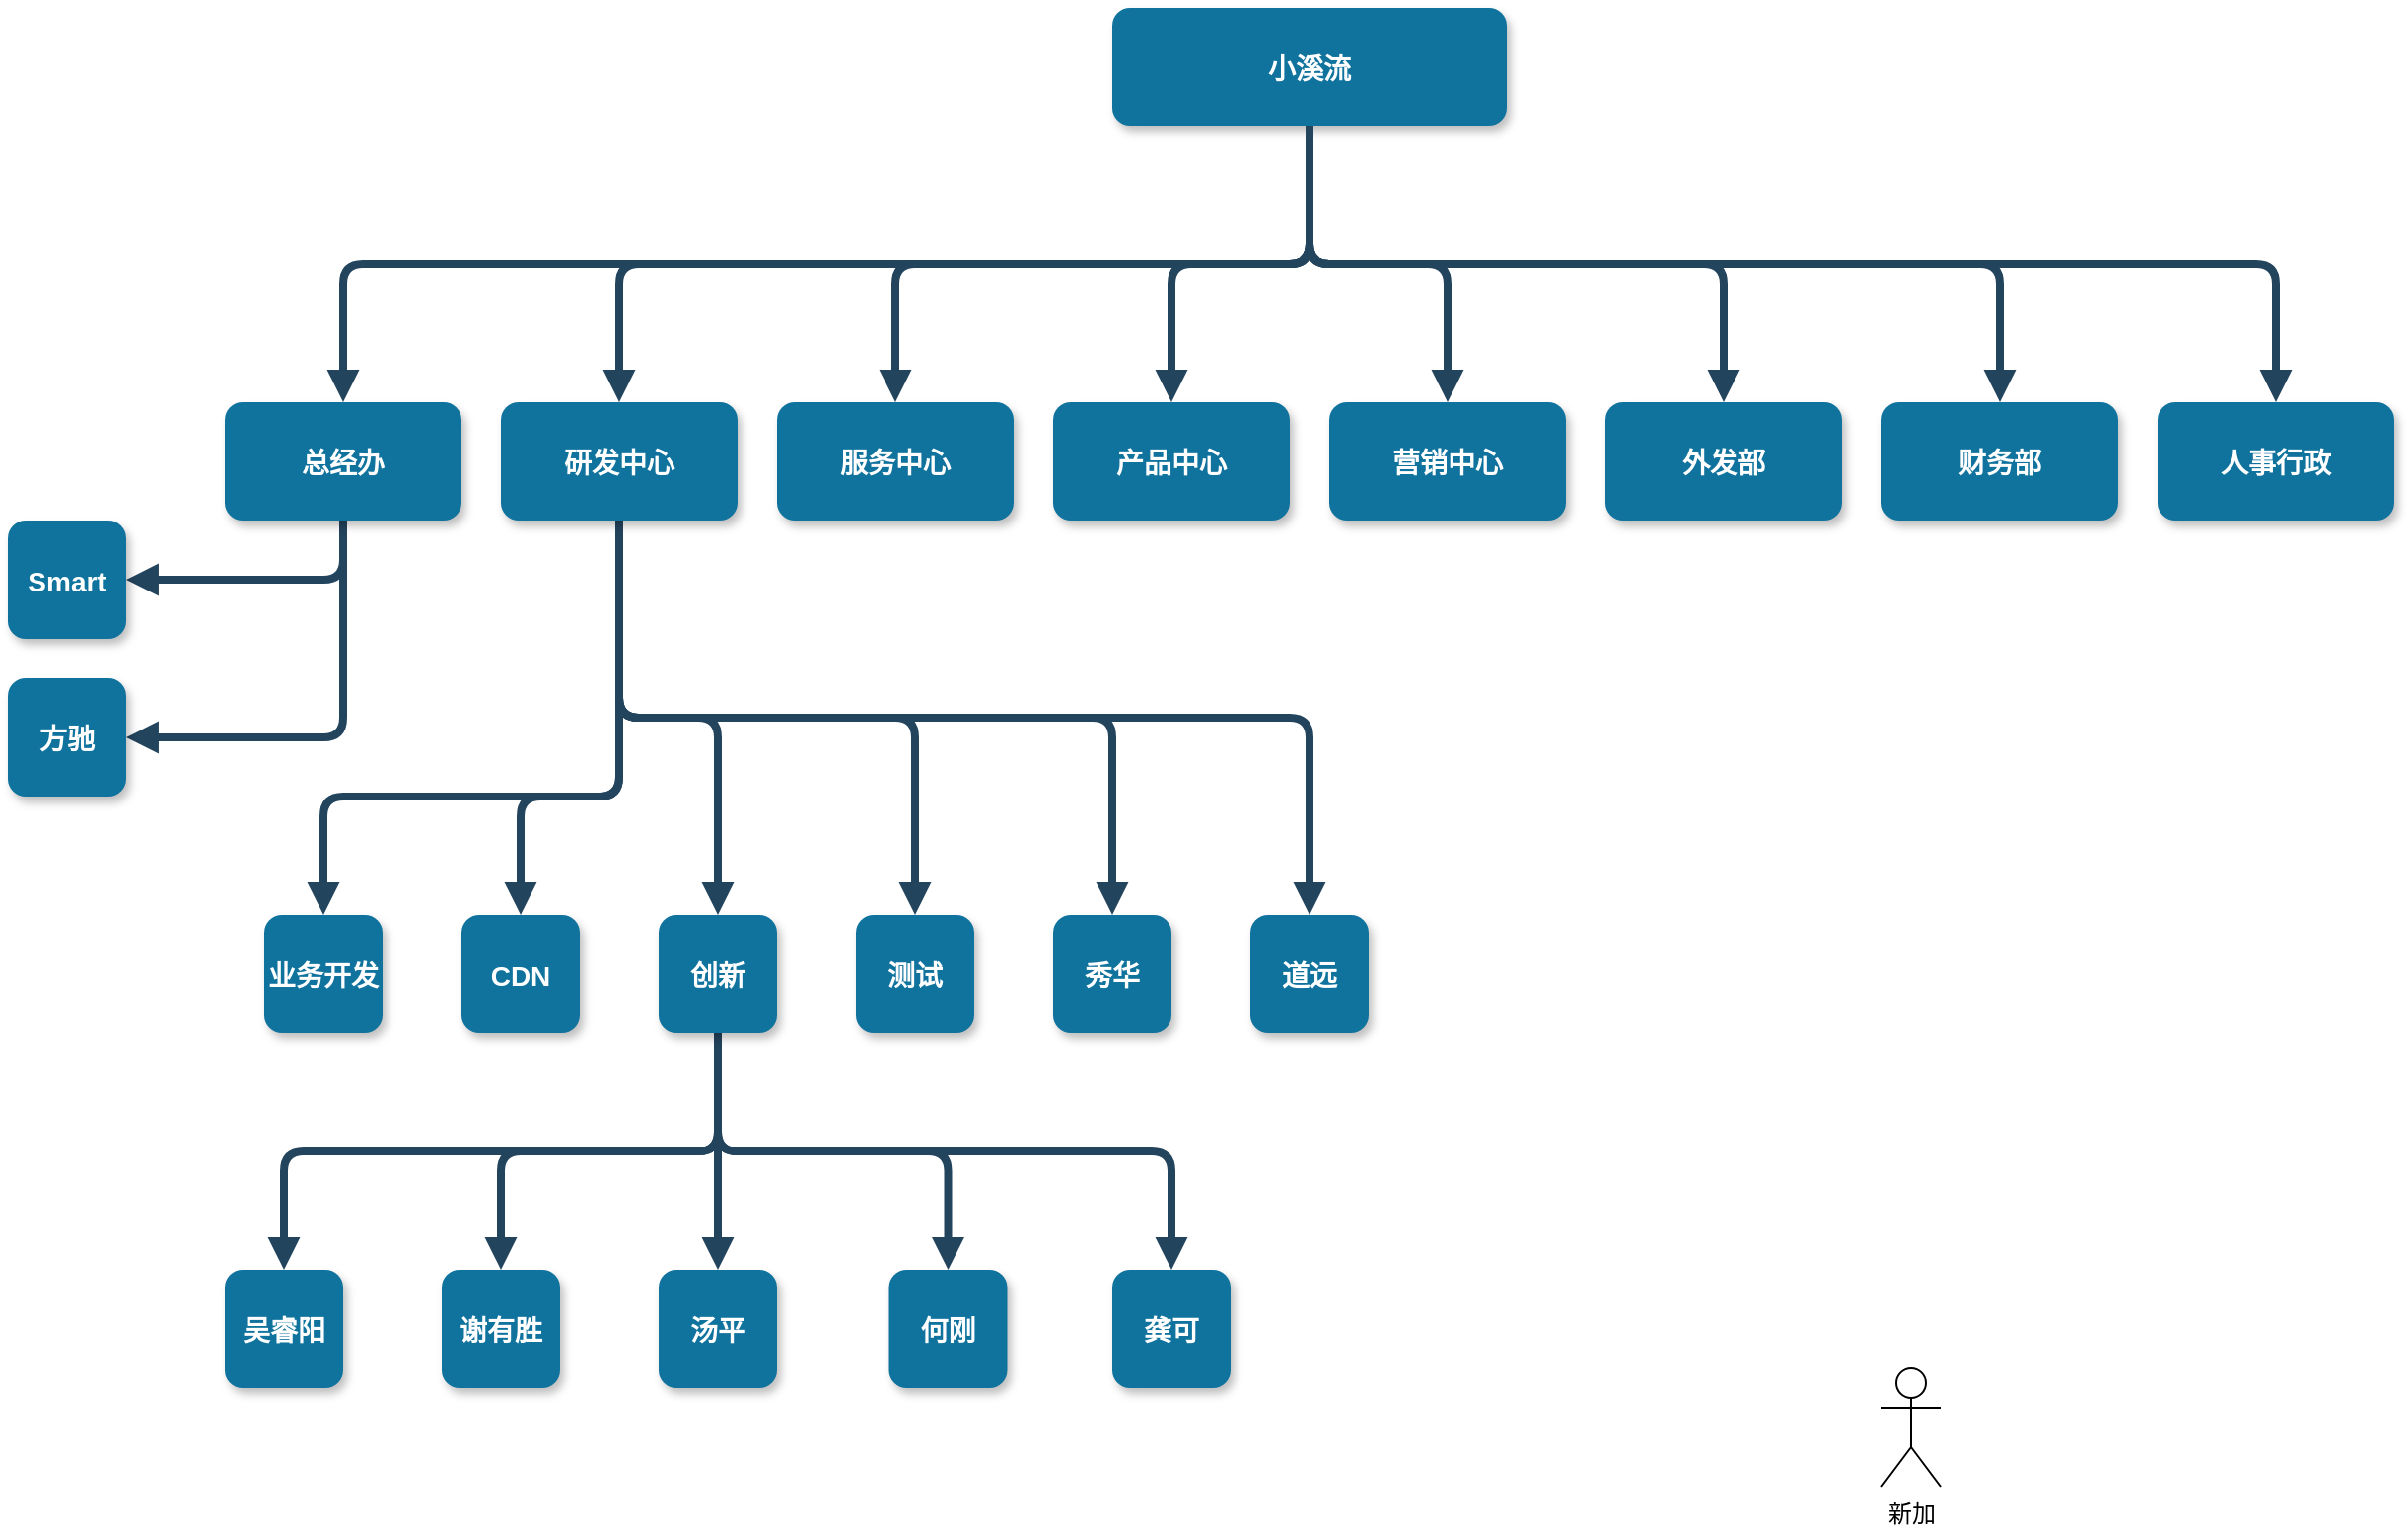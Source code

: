 <mxfile version="21.0.2" type="github" pages="4">
  <diagram name="组织架构示意图" id="97916047-d0de-89f5-080d-49f4d83e522f">
    <mxGraphModel dx="657" dy="375" grid="1" gridSize="10" guides="1" tooltips="1" connect="1" arrows="1" fold="1" page="1" pageScale="1.5" pageWidth="1169" pageHeight="827" background="none" math="0" shadow="0">
      <root>
        <mxCell id="0" />
        <mxCell id="1" parent="0" />
        <mxCell id="2" value="小溪流" style="rounded=1;fillColor=#10739E;strokeColor=none;shadow=1;gradientColor=none;fontStyle=1;fontColor=#FFFFFF;fontSize=14;" parent="1" vertex="1">
          <mxGeometry x="960" y="170" width="200" height="60" as="geometry" />
        </mxCell>
        <mxCell id="29" value="" style="edgeStyle=elbowEdgeStyle;elbow=vertical;strokeWidth=4;endArrow=block;endFill=1;fontStyle=1;strokeColor=#23445D;entryX=0.5;entryY=0;entryDx=0;entryDy=0;" parent="1" source="2" target="vN53YwSDx1gjcHLbSxnD-55" edge="1">
          <mxGeometry x="22" y="165.5" width="100" height="100" as="geometry">
            <mxPoint x="22" y="265.5" as="sourcePoint" />
            <mxPoint x="772" y="345.5" as="targetPoint" />
          </mxGeometry>
        </mxCell>
        <mxCell id="vN53YwSDx1gjcHLbSxnD-79" style="shape=connector;rounded=1;orthogonalLoop=1;jettySize=auto;html=1;exitX=0.5;exitY=1;exitDx=0;exitDy=0;entryX=1;entryY=0.5;entryDx=0;entryDy=0;labelBackgroundColor=default;strokeColor=#23445D;strokeWidth=4;fontFamily=Helvetica;fontSize=11;fontColor=default;endArrow=block;endFill=1;edgeStyle=elbowEdgeStyle;elbow=vertical;" parent="1" source="vN53YwSDx1gjcHLbSxnD-55" target="vN53YwSDx1gjcHLbSxnD-71" edge="1">
          <mxGeometry relative="1" as="geometry">
            <Array as="points">
              <mxPoint x="520" y="460" />
            </Array>
          </mxGeometry>
        </mxCell>
        <mxCell id="vN53YwSDx1gjcHLbSxnD-80" style="edgeStyle=elbowEdgeStyle;shape=connector;rounded=1;orthogonalLoop=1;jettySize=auto;elbow=vertical;html=1;exitX=0.5;exitY=1;exitDx=0;exitDy=0;entryX=1;entryY=0.5;entryDx=0;entryDy=0;labelBackgroundColor=default;strokeColor=#23445D;strokeWidth=4;fontFamily=Helvetica;fontSize=11;fontColor=default;endArrow=block;endFill=1;" parent="1" source="vN53YwSDx1gjcHLbSxnD-55" target="vN53YwSDx1gjcHLbSxnD-72" edge="1">
          <mxGeometry relative="1" as="geometry">
            <Array as="points">
              <mxPoint x="520" y="540" />
            </Array>
          </mxGeometry>
        </mxCell>
        <mxCell id="vN53YwSDx1gjcHLbSxnD-55" value="总经办" style="rounded=1;fillColor=#10739E;strokeColor=none;shadow=1;gradientColor=none;fontStyle=1;fontColor=#FFFFFF;fontSize=14;" parent="1" vertex="1">
          <mxGeometry x="510" y="370" width="120" height="60" as="geometry" />
        </mxCell>
        <mxCell id="vN53YwSDx1gjcHLbSxnD-87" style="edgeStyle=elbowEdgeStyle;shape=connector;rounded=1;orthogonalLoop=1;jettySize=auto;elbow=vertical;html=1;exitX=0.5;exitY=1;exitDx=0;exitDy=0;labelBackgroundColor=default;strokeColor=#23445D;strokeWidth=4;fontFamily=Helvetica;fontSize=11;fontColor=default;endArrow=block;endFill=1;" parent="1" source="vN53YwSDx1gjcHLbSxnD-56" target="vN53YwSDx1gjcHLbSxnD-78" edge="1">
          <mxGeometry relative="1" as="geometry">
            <Array as="points">
              <mxPoint x="640" y="570" />
            </Array>
          </mxGeometry>
        </mxCell>
        <mxCell id="vN53YwSDx1gjcHLbSxnD-88" style="edgeStyle=elbowEdgeStyle;shape=connector;rounded=1;orthogonalLoop=1;jettySize=auto;elbow=vertical;html=1;exitX=0.5;exitY=1;exitDx=0;exitDy=0;labelBackgroundColor=default;strokeColor=#23445D;strokeWidth=4;fontFamily=Helvetica;fontSize=11;fontColor=default;endArrow=block;endFill=1;entryX=0.5;entryY=0;entryDx=0;entryDy=0;" parent="1" source="vN53YwSDx1gjcHLbSxnD-56" target="vN53YwSDx1gjcHLbSxnD-81" edge="1">
          <mxGeometry relative="1" as="geometry">
            <Array as="points">
              <mxPoint x="690" y="570" />
            </Array>
          </mxGeometry>
        </mxCell>
        <mxCell id="vN53YwSDx1gjcHLbSxnD-89" style="edgeStyle=elbowEdgeStyle;shape=connector;rounded=1;orthogonalLoop=1;jettySize=auto;elbow=vertical;html=1;exitX=0.5;exitY=1;exitDx=0;exitDy=0;entryX=0.5;entryY=0;entryDx=0;entryDy=0;labelBackgroundColor=default;strokeColor=#23445D;strokeWidth=4;fontFamily=Helvetica;fontSize=11;fontColor=default;endArrow=block;endFill=1;" parent="1" source="vN53YwSDx1gjcHLbSxnD-56" target="vN53YwSDx1gjcHLbSxnD-82" edge="1">
          <mxGeometry relative="1" as="geometry" />
        </mxCell>
        <mxCell id="vN53YwSDx1gjcHLbSxnD-90" style="edgeStyle=elbowEdgeStyle;shape=connector;rounded=1;orthogonalLoop=1;jettySize=auto;elbow=vertical;html=1;exitX=0.5;exitY=1;exitDx=0;exitDy=0;labelBackgroundColor=default;strokeColor=#23445D;strokeWidth=4;fontFamily=Helvetica;fontSize=11;fontColor=default;endArrow=block;endFill=1;" parent="1" source="vN53YwSDx1gjcHLbSxnD-56" target="vN53YwSDx1gjcHLbSxnD-83" edge="1">
          <mxGeometry relative="1" as="geometry" />
        </mxCell>
        <mxCell id="vN53YwSDx1gjcHLbSxnD-93" style="edgeStyle=elbowEdgeStyle;shape=connector;rounded=1;orthogonalLoop=1;jettySize=auto;elbow=vertical;html=1;exitX=0.5;exitY=1;exitDx=0;exitDy=0;entryX=0.5;entryY=0;entryDx=0;entryDy=0;labelBackgroundColor=default;strokeColor=#23445D;strokeWidth=4;fontFamily=Helvetica;fontSize=11;fontColor=default;endArrow=block;endFill=1;" parent="1" source="vN53YwSDx1gjcHLbSxnD-56" target="vN53YwSDx1gjcHLbSxnD-91" edge="1">
          <mxGeometry relative="1" as="geometry" />
        </mxCell>
        <mxCell id="vN53YwSDx1gjcHLbSxnD-94" style="edgeStyle=elbowEdgeStyle;shape=connector;rounded=1;orthogonalLoop=1;jettySize=auto;elbow=vertical;html=1;exitX=0.5;exitY=1;exitDx=0;exitDy=0;labelBackgroundColor=default;strokeColor=#23445D;strokeWidth=4;fontFamily=Helvetica;fontSize=11;fontColor=default;endArrow=block;endFill=1;" parent="1" source="vN53YwSDx1gjcHLbSxnD-56" target="vN53YwSDx1gjcHLbSxnD-92" edge="1">
          <mxGeometry relative="1" as="geometry" />
        </mxCell>
        <mxCell id="vN53YwSDx1gjcHLbSxnD-56" value="研发中心" style="rounded=1;fillColor=#10739E;strokeColor=none;shadow=1;gradientColor=none;fontStyle=1;fontColor=#FFFFFF;fontSize=14;" parent="1" vertex="1">
          <mxGeometry x="650" y="370" width="120" height="60" as="geometry" />
        </mxCell>
        <mxCell id="vN53YwSDx1gjcHLbSxnD-57" value="营销中心" style="rounded=1;fillColor=#10739E;strokeColor=none;shadow=1;gradientColor=none;fontStyle=1;fontColor=#FFFFFF;fontSize=14;" parent="1" vertex="1">
          <mxGeometry x="1070" y="370" width="120" height="60" as="geometry" />
        </mxCell>
        <mxCell id="vN53YwSDx1gjcHLbSxnD-58" value="服务中心" style="rounded=1;fillColor=#10739E;strokeColor=none;shadow=1;gradientColor=none;fontStyle=1;fontColor=#FFFFFF;fontSize=14;" parent="1" vertex="1">
          <mxGeometry x="790" y="370" width="120" height="60" as="geometry" />
        </mxCell>
        <mxCell id="vN53YwSDx1gjcHLbSxnD-59" value="产品中心" style="rounded=1;fillColor=#10739E;strokeColor=none;shadow=1;gradientColor=none;fontStyle=1;fontColor=#FFFFFF;fontSize=14;" parent="1" vertex="1">
          <mxGeometry x="930" y="370" width="120" height="60" as="geometry" />
        </mxCell>
        <mxCell id="vN53YwSDx1gjcHLbSxnD-60" value="外发部" style="rounded=1;fillColor=#10739E;strokeColor=none;shadow=1;gradientColor=none;fontStyle=1;fontColor=#FFFFFF;fontSize=14;" parent="1" vertex="1">
          <mxGeometry x="1210" y="370" width="120" height="60" as="geometry" />
        </mxCell>
        <mxCell id="vN53YwSDx1gjcHLbSxnD-61" value="财务部" style="rounded=1;fillColor=#10739E;strokeColor=none;shadow=1;gradientColor=none;fontStyle=1;fontColor=#FFFFFF;fontSize=14;" parent="1" vertex="1">
          <mxGeometry x="1350" y="370" width="120" height="60" as="geometry" />
        </mxCell>
        <mxCell id="vN53YwSDx1gjcHLbSxnD-62" value="人事行政" style="rounded=1;fillColor=#10739E;strokeColor=none;shadow=1;gradientColor=none;fontStyle=1;fontColor=#FFFFFF;fontSize=14;" parent="1" vertex="1">
          <mxGeometry x="1490" y="370" width="120" height="60" as="geometry" />
        </mxCell>
        <mxCell id="vN53YwSDx1gjcHLbSxnD-64" value="" style="edgeStyle=elbowEdgeStyle;elbow=vertical;strokeWidth=4;endArrow=block;endFill=1;fontStyle=1;strokeColor=#23445D;entryX=0.5;entryY=0;entryDx=0;entryDy=0;exitX=0.5;exitY=1;exitDx=0;exitDy=0;" parent="1" source="2" target="vN53YwSDx1gjcHLbSxnD-56" edge="1">
          <mxGeometry x="32" y="175.5" width="100" height="100" as="geometry">
            <mxPoint x="1140" y="240" as="sourcePoint" />
            <mxPoint x="580" y="380" as="targetPoint" />
          </mxGeometry>
        </mxCell>
        <mxCell id="vN53YwSDx1gjcHLbSxnD-65" value="" style="edgeStyle=elbowEdgeStyle;elbow=vertical;strokeWidth=4;endArrow=block;endFill=1;fontStyle=1;strokeColor=#23445D;entryX=0.5;entryY=0;entryDx=0;entryDy=0;exitX=0.5;exitY=1;exitDx=0;exitDy=0;" parent="1" source="2" target="vN53YwSDx1gjcHLbSxnD-58" edge="1">
          <mxGeometry x="42" y="185.5" width="100" height="100" as="geometry">
            <mxPoint x="1150" y="250" as="sourcePoint" />
            <mxPoint x="590" y="390" as="targetPoint" />
          </mxGeometry>
        </mxCell>
        <mxCell id="vN53YwSDx1gjcHLbSxnD-66" value="" style="edgeStyle=elbowEdgeStyle;elbow=vertical;strokeWidth=4;endArrow=block;endFill=1;fontStyle=1;strokeColor=#23445D;entryX=0.5;entryY=0;entryDx=0;entryDy=0;exitX=0.5;exitY=1;exitDx=0;exitDy=0;" parent="1" source="2" target="vN53YwSDx1gjcHLbSxnD-59" edge="1">
          <mxGeometry x="52" y="195.5" width="100" height="100" as="geometry">
            <mxPoint x="1160" y="260" as="sourcePoint" />
            <mxPoint x="600" y="400" as="targetPoint" />
          </mxGeometry>
        </mxCell>
        <mxCell id="vN53YwSDx1gjcHLbSxnD-67" value="" style="edgeStyle=elbowEdgeStyle;elbow=vertical;strokeWidth=4;endArrow=block;endFill=1;fontStyle=1;strokeColor=#23445D;entryX=0.5;entryY=0;entryDx=0;entryDy=0;exitX=0.5;exitY=1;exitDx=0;exitDy=0;" parent="1" source="2" target="vN53YwSDx1gjcHLbSxnD-57" edge="1">
          <mxGeometry x="62" y="205.5" width="100" height="100" as="geometry">
            <mxPoint x="1130" y="230" as="sourcePoint" />
            <mxPoint x="610" y="410" as="targetPoint" />
          </mxGeometry>
        </mxCell>
        <mxCell id="vN53YwSDx1gjcHLbSxnD-68" value="" style="edgeStyle=elbowEdgeStyle;elbow=vertical;strokeWidth=4;endArrow=block;endFill=1;fontStyle=1;strokeColor=#23445D;entryX=0.5;entryY=0;entryDx=0;entryDy=0;exitX=0.5;exitY=1;exitDx=0;exitDy=0;" parent="1" source="2" target="vN53YwSDx1gjcHLbSxnD-60" edge="1">
          <mxGeometry x="72" y="215.5" width="100" height="100" as="geometry">
            <mxPoint x="1130" y="230" as="sourcePoint" />
            <mxPoint x="620" y="420" as="targetPoint" />
          </mxGeometry>
        </mxCell>
        <mxCell id="vN53YwSDx1gjcHLbSxnD-69" value="" style="edgeStyle=elbowEdgeStyle;elbow=vertical;strokeWidth=4;endArrow=block;endFill=1;fontStyle=1;strokeColor=#23445D;entryX=0.5;entryY=0;entryDx=0;entryDy=0;exitX=0.5;exitY=1;exitDx=0;exitDy=0;" parent="1" source="2" target="vN53YwSDx1gjcHLbSxnD-61" edge="1">
          <mxGeometry x="82" y="225.5" width="100" height="100" as="geometry">
            <mxPoint x="1130" y="230" as="sourcePoint" />
            <mxPoint x="630" y="430" as="targetPoint" />
          </mxGeometry>
        </mxCell>
        <mxCell id="vN53YwSDx1gjcHLbSxnD-70" value="" style="edgeStyle=elbowEdgeStyle;elbow=vertical;strokeWidth=4;endArrow=block;endFill=1;fontStyle=1;strokeColor=#23445D;exitX=0.5;exitY=1;exitDx=0;exitDy=0;" parent="1" source="2" target="vN53YwSDx1gjcHLbSxnD-62" edge="1">
          <mxGeometry x="92" y="235.5" width="100" height="100" as="geometry">
            <mxPoint x="1130" y="230" as="sourcePoint" />
            <mxPoint x="640" y="440" as="targetPoint" />
          </mxGeometry>
        </mxCell>
        <mxCell id="vN53YwSDx1gjcHLbSxnD-71" value="Smart" style="rounded=1;fillColor=#10739E;strokeColor=none;shadow=1;gradientColor=none;fontStyle=1;fontColor=#FFFFFF;fontSize=14;" parent="1" vertex="1">
          <mxGeometry x="400" y="430" width="60" height="60" as="geometry" />
        </mxCell>
        <mxCell id="vN53YwSDx1gjcHLbSxnD-72" value="方驰" style="rounded=1;fillColor=#10739E;strokeColor=none;shadow=1;gradientColor=none;fontStyle=1;fontColor=#FFFFFF;fontSize=14;" parent="1" vertex="1">
          <mxGeometry x="400" y="510" width="60" height="60" as="geometry" />
        </mxCell>
        <mxCell id="vN53YwSDx1gjcHLbSxnD-78" value="业务开发" style="rounded=1;fillColor=#10739E;strokeColor=none;shadow=1;gradientColor=none;fontStyle=1;fontColor=#FFFFFF;fontSize=14;" parent="1" vertex="1">
          <mxGeometry x="530" y="630" width="60" height="60" as="geometry" />
        </mxCell>
        <mxCell id="vN53YwSDx1gjcHLbSxnD-81" value="CDN" style="rounded=1;fillColor=#10739E;strokeColor=none;shadow=1;gradientColor=none;fontStyle=1;fontColor=#FFFFFF;fontSize=14;" parent="1" vertex="1">
          <mxGeometry x="630" y="630" width="60" height="60" as="geometry" />
        </mxCell>
        <mxCell id="vN53YwSDx1gjcHLbSxnD-100" style="edgeStyle=elbowEdgeStyle;shape=connector;rounded=1;orthogonalLoop=1;jettySize=auto;elbow=vertical;html=1;exitX=0.5;exitY=1;exitDx=0;exitDy=0;entryX=0.5;entryY=0;entryDx=0;entryDy=0;labelBackgroundColor=default;strokeColor=#23445D;strokeWidth=4;fontFamily=Helvetica;fontSize=11;fontColor=default;endArrow=block;endFill=1;" parent="1" source="vN53YwSDx1gjcHLbSxnD-82" target="vN53YwSDx1gjcHLbSxnD-96" edge="1">
          <mxGeometry relative="1" as="geometry" />
        </mxCell>
        <mxCell id="vN53YwSDx1gjcHLbSxnD-101" style="edgeStyle=elbowEdgeStyle;shape=connector;rounded=1;orthogonalLoop=1;jettySize=auto;elbow=vertical;html=1;exitX=0.5;exitY=1;exitDx=0;exitDy=0;entryX=0.5;entryY=0;entryDx=0;entryDy=0;labelBackgroundColor=default;strokeColor=#23445D;strokeWidth=4;fontFamily=Helvetica;fontSize=11;fontColor=default;endArrow=block;endFill=1;" parent="1" source="vN53YwSDx1gjcHLbSxnD-82" target="vN53YwSDx1gjcHLbSxnD-95" edge="1">
          <mxGeometry relative="1" as="geometry" />
        </mxCell>
        <mxCell id="vN53YwSDx1gjcHLbSxnD-102" style="edgeStyle=elbowEdgeStyle;shape=connector;rounded=1;orthogonalLoop=1;jettySize=auto;elbow=vertical;html=1;exitX=0.5;exitY=1;exitDx=0;exitDy=0;labelBackgroundColor=default;strokeColor=#23445D;strokeWidth=4;fontFamily=Helvetica;fontSize=11;fontColor=default;endArrow=block;endFill=1;" parent="1" source="vN53YwSDx1gjcHLbSxnD-82" target="vN53YwSDx1gjcHLbSxnD-99" edge="1">
          <mxGeometry relative="1" as="geometry" />
        </mxCell>
        <mxCell id="vN53YwSDx1gjcHLbSxnD-103" style="edgeStyle=elbowEdgeStyle;shape=connector;rounded=1;orthogonalLoop=1;jettySize=auto;elbow=vertical;html=1;exitX=0.5;exitY=1;exitDx=0;exitDy=0;labelBackgroundColor=default;strokeColor=#23445D;strokeWidth=4;fontFamily=Helvetica;fontSize=11;fontColor=default;endArrow=block;endFill=1;" parent="1" source="vN53YwSDx1gjcHLbSxnD-82" target="vN53YwSDx1gjcHLbSxnD-97" edge="1">
          <mxGeometry relative="1" as="geometry" />
        </mxCell>
        <mxCell id="vN53YwSDx1gjcHLbSxnD-104" style="edgeStyle=elbowEdgeStyle;shape=connector;rounded=1;orthogonalLoop=1;jettySize=auto;elbow=vertical;html=1;exitX=0.5;exitY=1;exitDx=0;exitDy=0;entryX=0.5;entryY=0;entryDx=0;entryDy=0;labelBackgroundColor=default;strokeColor=#23445D;strokeWidth=4;fontFamily=Helvetica;fontSize=11;fontColor=default;endArrow=block;endFill=1;" parent="1" source="vN53YwSDx1gjcHLbSxnD-82" target="vN53YwSDx1gjcHLbSxnD-98" edge="1">
          <mxGeometry relative="1" as="geometry" />
        </mxCell>
        <mxCell id="vN53YwSDx1gjcHLbSxnD-82" value="创新" style="rounded=1;fillColor=#10739E;strokeColor=none;shadow=1;gradientColor=none;fontStyle=1;fontColor=#FFFFFF;fontSize=14;" parent="1" vertex="1">
          <mxGeometry x="730" y="630" width="60" height="60" as="geometry" />
        </mxCell>
        <mxCell id="vN53YwSDx1gjcHLbSxnD-83" value="测试" style="rounded=1;fillColor=#10739E;strokeColor=none;shadow=1;gradientColor=none;fontStyle=1;fontColor=#FFFFFF;fontSize=14;" parent="1" vertex="1">
          <mxGeometry x="830" y="630" width="60" height="60" as="geometry" />
        </mxCell>
        <mxCell id="vN53YwSDx1gjcHLbSxnD-91" value="秀华" style="rounded=1;fillColor=#10739E;strokeColor=none;shadow=1;gradientColor=none;fontStyle=1;fontColor=#FFFFFF;fontSize=14;" parent="1" vertex="1">
          <mxGeometry x="930" y="630" width="60" height="60" as="geometry" />
        </mxCell>
        <mxCell id="vN53YwSDx1gjcHLbSxnD-92" value="道远" style="rounded=1;fillColor=#10739E;strokeColor=none;shadow=1;gradientColor=none;fontStyle=1;fontColor=#FFFFFF;fontSize=14;" parent="1" vertex="1">
          <mxGeometry x="1030" y="630" width="60" height="60" as="geometry" />
        </mxCell>
        <mxCell id="vN53YwSDx1gjcHLbSxnD-95" value="谢有胜" style="rounded=1;fillColor=#10739E;strokeColor=none;shadow=1;gradientColor=none;fontStyle=1;fontColor=#FFFFFF;fontSize=14;" parent="1" vertex="1">
          <mxGeometry x="620" y="810" width="60" height="60" as="geometry" />
        </mxCell>
        <mxCell id="vN53YwSDx1gjcHLbSxnD-96" value="汤平" style="rounded=1;fillColor=#10739E;strokeColor=none;shadow=1;gradientColor=none;fontStyle=1;fontColor=#FFFFFF;fontSize=14;" parent="1" vertex="1">
          <mxGeometry x="730" y="810" width="60" height="60" as="geometry" />
        </mxCell>
        <mxCell id="vN53YwSDx1gjcHLbSxnD-97" value="何刚" style="rounded=1;fillColor=#10739E;strokeColor=none;shadow=1;gradientColor=none;fontStyle=1;fontColor=#FFFFFF;fontSize=14;" parent="1" vertex="1">
          <mxGeometry x="846.75" y="810" width="60" height="60" as="geometry" />
        </mxCell>
        <mxCell id="vN53YwSDx1gjcHLbSxnD-98" value="龚可" style="rounded=1;fillColor=#10739E;strokeColor=none;shadow=1;gradientColor=none;fontStyle=1;fontColor=#FFFFFF;fontSize=14;" parent="1" vertex="1">
          <mxGeometry x="960" y="810" width="60" height="60" as="geometry" />
        </mxCell>
        <mxCell id="vN53YwSDx1gjcHLbSxnD-99" value="吴睿阳" style="rounded=1;fillColor=#10739E;strokeColor=none;shadow=1;gradientColor=none;fontStyle=1;fontColor=#FFFFFF;fontSize=14;" parent="1" vertex="1">
          <mxGeometry x="510" y="810" width="60" height="60" as="geometry" />
        </mxCell>
        <mxCell id="DTg5QmGRYXGcyEWixk9y-29" value="新加" style="shape=umlActor;verticalLabelPosition=bottom;verticalAlign=top;html=1;outlineConnect=0;" vertex="1" parent="1">
          <mxGeometry x="1350" y="860" width="30" height="60" as="geometry" />
        </mxCell>
      </root>
    </mxGraphModel>
  </diagram>
  <diagram id="8dZgNBNODj0GWJuTlNd7" name="树化">
    <mxGraphModel dx="1379" dy="756" grid="1" gridSize="10" guides="1" tooltips="1" connect="1" arrows="1" fold="1" page="1" pageScale="1" pageWidth="827" pageHeight="1169" math="0" shadow="0">
      <root>
        <mxCell id="0" />
        <mxCell id="1" parent="0" />
        <mxCell id="IPNCWDt6PjQo4neQuNf--1" value="小溪流" style="rounded=1;fillColor=#10739E;strokeColor=none;shadow=1;gradientColor=none;fontStyle=1;fontColor=#FFFFFF;fontSize=14;" parent="1" vertex="1">
          <mxGeometry x="607" y="170" width="200" height="60" as="geometry" />
        </mxCell>
        <mxCell id="IPNCWDt6PjQo4neQuNf--2" value="" style="edgeStyle=elbowEdgeStyle;elbow=vertical;strokeWidth=4;endArrow=block;endFill=1;fontStyle=1;strokeColor=#23445D;entryX=0.5;entryY=0;entryDx=0;entryDy=0;" parent="1" source="IPNCWDt6PjQo4neQuNf--1" target="IPNCWDt6PjQo4neQuNf--5" edge="1">
          <mxGeometry x="-331" y="165.5" width="100" height="100" as="geometry">
            <mxPoint x="-331" y="265.5" as="sourcePoint" />
            <mxPoint x="419" y="345.5" as="targetPoint" />
          </mxGeometry>
        </mxCell>
        <mxCell id="IPNCWDt6PjQo4neQuNf--3" style="shape=connector;rounded=1;orthogonalLoop=1;jettySize=auto;html=1;exitX=0.5;exitY=1;exitDx=0;exitDy=0;entryX=1;entryY=0.5;entryDx=0;entryDy=0;labelBackgroundColor=default;strokeColor=#23445D;strokeWidth=4;fontFamily=Helvetica;fontSize=11;fontColor=default;endArrow=block;endFill=1;edgeStyle=elbowEdgeStyle;elbow=vertical;" parent="1" source="IPNCWDt6PjQo4neQuNf--5" target="IPNCWDt6PjQo4neQuNf--26" edge="1">
          <mxGeometry relative="1" as="geometry">
            <Array as="points">
              <mxPoint x="167" y="460" />
            </Array>
          </mxGeometry>
        </mxCell>
        <mxCell id="IPNCWDt6PjQo4neQuNf--4" style="edgeStyle=elbowEdgeStyle;shape=connector;rounded=1;orthogonalLoop=1;jettySize=auto;elbow=vertical;html=1;exitX=0.5;exitY=1;exitDx=0;exitDy=0;entryX=1;entryY=0.5;entryDx=0;entryDy=0;labelBackgroundColor=default;strokeColor=#23445D;strokeWidth=4;fontFamily=Helvetica;fontSize=11;fontColor=default;endArrow=block;endFill=1;" parent="1" source="IPNCWDt6PjQo4neQuNf--5" target="IPNCWDt6PjQo4neQuNf--27" edge="1">
          <mxGeometry relative="1" as="geometry">
            <Array as="points">
              <mxPoint x="167" y="540" />
            </Array>
          </mxGeometry>
        </mxCell>
        <mxCell id="IPNCWDt6PjQo4neQuNf--5" value="总经办" style="rounded=1;fillColor=#10739E;strokeColor=none;shadow=1;gradientColor=none;fontStyle=1;fontColor=#FFFFFF;fontSize=14;" parent="1" vertex="1">
          <mxGeometry x="157" y="370" width="120" height="60" as="geometry" />
        </mxCell>
        <mxCell id="IPNCWDt6PjQo4neQuNf--6" style="edgeStyle=elbowEdgeStyle;shape=connector;rounded=1;orthogonalLoop=1;jettySize=auto;elbow=vertical;html=1;exitX=0.5;exitY=1;exitDx=0;exitDy=0;labelBackgroundColor=default;strokeColor=#23445D;strokeWidth=4;fontFamily=Helvetica;fontSize=11;fontColor=default;endArrow=block;endFill=1;" parent="1" source="IPNCWDt6PjQo4neQuNf--12" target="IPNCWDt6PjQo4neQuNf--28" edge="1">
          <mxGeometry relative="1" as="geometry">
            <Array as="points">
              <mxPoint x="287" y="570" />
            </Array>
          </mxGeometry>
        </mxCell>
        <mxCell id="IPNCWDt6PjQo4neQuNf--7" style="edgeStyle=elbowEdgeStyle;shape=connector;rounded=1;orthogonalLoop=1;jettySize=auto;elbow=vertical;html=1;exitX=0.5;exitY=1;exitDx=0;exitDy=0;labelBackgroundColor=default;strokeColor=#23445D;strokeWidth=4;fontFamily=Helvetica;fontSize=11;fontColor=default;endArrow=block;endFill=1;entryX=0.5;entryY=0;entryDx=0;entryDy=0;" parent="1" source="IPNCWDt6PjQo4neQuNf--12" target="IPNCWDt6PjQo4neQuNf--29" edge="1">
          <mxGeometry relative="1" as="geometry">
            <Array as="points">
              <mxPoint x="337" y="570" />
            </Array>
          </mxGeometry>
        </mxCell>
        <mxCell id="IPNCWDt6PjQo4neQuNf--8" style="edgeStyle=elbowEdgeStyle;shape=connector;rounded=1;orthogonalLoop=1;jettySize=auto;elbow=vertical;html=1;exitX=0.5;exitY=1;exitDx=0;exitDy=0;entryX=0.5;entryY=0;entryDx=0;entryDy=0;labelBackgroundColor=default;strokeColor=#23445D;strokeWidth=4;fontFamily=Helvetica;fontSize=11;fontColor=default;endArrow=block;endFill=1;" parent="1" source="IPNCWDt6PjQo4neQuNf--12" target="IPNCWDt6PjQo4neQuNf--35" edge="1">
          <mxGeometry relative="1" as="geometry" />
        </mxCell>
        <mxCell id="IPNCWDt6PjQo4neQuNf--9" style="edgeStyle=elbowEdgeStyle;shape=connector;rounded=1;orthogonalLoop=1;jettySize=auto;elbow=vertical;html=1;exitX=0.5;exitY=1;exitDx=0;exitDy=0;labelBackgroundColor=default;strokeColor=#23445D;strokeWidth=4;fontFamily=Helvetica;fontSize=11;fontColor=default;endArrow=block;endFill=1;" parent="1" source="IPNCWDt6PjQo4neQuNf--12" target="IPNCWDt6PjQo4neQuNf--36" edge="1">
          <mxGeometry relative="1" as="geometry" />
        </mxCell>
        <mxCell id="IPNCWDt6PjQo4neQuNf--10" style="edgeStyle=elbowEdgeStyle;shape=connector;rounded=1;orthogonalLoop=1;jettySize=auto;elbow=vertical;html=1;exitX=0.5;exitY=1;exitDx=0;exitDy=0;entryX=0.5;entryY=0;entryDx=0;entryDy=0;labelBackgroundColor=default;strokeColor=#23445D;strokeWidth=4;fontFamily=Helvetica;fontSize=11;fontColor=default;endArrow=block;endFill=1;" parent="1" source="IPNCWDt6PjQo4neQuNf--12" target="IPNCWDt6PjQo4neQuNf--37" edge="1">
          <mxGeometry relative="1" as="geometry" />
        </mxCell>
        <mxCell id="IPNCWDt6PjQo4neQuNf--11" style="edgeStyle=elbowEdgeStyle;shape=connector;rounded=1;orthogonalLoop=1;jettySize=auto;elbow=vertical;html=1;exitX=0.5;exitY=1;exitDx=0;exitDy=0;labelBackgroundColor=default;strokeColor=#23445D;strokeWidth=4;fontFamily=Helvetica;fontSize=11;fontColor=default;endArrow=block;endFill=1;" parent="1" source="IPNCWDt6PjQo4neQuNf--12" target="IPNCWDt6PjQo4neQuNf--38" edge="1">
          <mxGeometry relative="1" as="geometry" />
        </mxCell>
        <mxCell id="IPNCWDt6PjQo4neQuNf--12" value="研发中心" style="rounded=1;fillColor=#10739E;strokeColor=none;shadow=1;gradientColor=none;fontStyle=1;fontColor=#FFFFFF;fontSize=14;" parent="1" vertex="1">
          <mxGeometry x="297" y="370" width="120" height="60" as="geometry" />
        </mxCell>
        <mxCell id="IPNCWDt6PjQo4neQuNf--13" value="营销中心" style="rounded=1;fillColor=#10739E;strokeColor=none;shadow=1;gradientColor=none;fontStyle=1;fontColor=#FFFFFF;fontSize=14;" parent="1" vertex="1">
          <mxGeometry x="717" y="370" width="120" height="60" as="geometry" />
        </mxCell>
        <mxCell id="IPNCWDt6PjQo4neQuNf--14" value="服务中心" style="rounded=1;fillColor=#10739E;strokeColor=none;shadow=1;gradientColor=none;fontStyle=1;fontColor=#FFFFFF;fontSize=14;" parent="1" vertex="1">
          <mxGeometry x="437" y="370" width="120" height="60" as="geometry" />
        </mxCell>
        <mxCell id="IPNCWDt6PjQo4neQuNf--15" value="产品中心" style="rounded=1;fillColor=#10739E;strokeColor=none;shadow=1;gradientColor=none;fontStyle=1;fontColor=#FFFFFF;fontSize=14;" parent="1" vertex="1">
          <mxGeometry x="577" y="370" width="120" height="60" as="geometry" />
        </mxCell>
        <mxCell id="IPNCWDt6PjQo4neQuNf--16" value="外发部" style="rounded=1;fillColor=#10739E;strokeColor=none;shadow=1;gradientColor=none;fontStyle=1;fontColor=#FFFFFF;fontSize=14;" parent="1" vertex="1">
          <mxGeometry x="857" y="370" width="120" height="60" as="geometry" />
        </mxCell>
        <mxCell id="IPNCWDt6PjQo4neQuNf--17" value="财务部" style="rounded=1;fillColor=#10739E;strokeColor=none;shadow=1;gradientColor=none;fontStyle=1;fontColor=#FFFFFF;fontSize=14;" parent="1" vertex="1">
          <mxGeometry x="997" y="370" width="120" height="60" as="geometry" />
        </mxCell>
        <mxCell id="IPNCWDt6PjQo4neQuNf--18" value="人事行政" style="rounded=1;fillColor=#10739E;strokeColor=none;shadow=1;gradientColor=none;fontStyle=1;fontColor=#FFFFFF;fontSize=14;" parent="1" vertex="1">
          <mxGeometry x="1139" y="370" width="120" height="60" as="geometry" />
        </mxCell>
        <mxCell id="IPNCWDt6PjQo4neQuNf--19" value="" style="edgeStyle=elbowEdgeStyle;elbow=vertical;strokeWidth=4;endArrow=block;endFill=1;fontStyle=1;strokeColor=#23445D;entryX=0.5;entryY=0;entryDx=0;entryDy=0;exitX=0.5;exitY=1;exitDx=0;exitDy=0;" parent="1" source="IPNCWDt6PjQo4neQuNf--1" target="IPNCWDt6PjQo4neQuNf--12" edge="1">
          <mxGeometry x="-321" y="175.5" width="100" height="100" as="geometry">
            <mxPoint x="787" y="240" as="sourcePoint" />
            <mxPoint x="227" y="380" as="targetPoint" />
          </mxGeometry>
        </mxCell>
        <mxCell id="IPNCWDt6PjQo4neQuNf--20" value="" style="edgeStyle=elbowEdgeStyle;elbow=vertical;strokeWidth=4;endArrow=block;endFill=1;fontStyle=1;strokeColor=#23445D;entryX=0.5;entryY=0;entryDx=0;entryDy=0;exitX=0.5;exitY=1;exitDx=0;exitDy=0;" parent="1" source="IPNCWDt6PjQo4neQuNf--1" target="IPNCWDt6PjQo4neQuNf--14" edge="1">
          <mxGeometry x="-311" y="185.5" width="100" height="100" as="geometry">
            <mxPoint x="797" y="250" as="sourcePoint" />
            <mxPoint x="237" y="390" as="targetPoint" />
          </mxGeometry>
        </mxCell>
        <mxCell id="IPNCWDt6PjQo4neQuNf--21" value="" style="edgeStyle=elbowEdgeStyle;elbow=vertical;strokeWidth=4;endArrow=block;endFill=1;fontStyle=1;strokeColor=#23445D;entryX=0.5;entryY=0;entryDx=0;entryDy=0;exitX=0.5;exitY=1;exitDx=0;exitDy=0;" parent="1" source="IPNCWDt6PjQo4neQuNf--1" target="IPNCWDt6PjQo4neQuNf--15" edge="1">
          <mxGeometry x="-301" y="195.5" width="100" height="100" as="geometry">
            <mxPoint x="807" y="260" as="sourcePoint" />
            <mxPoint x="247" y="400" as="targetPoint" />
          </mxGeometry>
        </mxCell>
        <mxCell id="IPNCWDt6PjQo4neQuNf--22" value="" style="edgeStyle=elbowEdgeStyle;elbow=vertical;strokeWidth=4;endArrow=block;endFill=1;fontStyle=1;strokeColor=#23445D;entryX=0.5;entryY=0;entryDx=0;entryDy=0;exitX=0.5;exitY=1;exitDx=0;exitDy=0;" parent="1" source="IPNCWDt6PjQo4neQuNf--1" target="IPNCWDt6PjQo4neQuNf--13" edge="1">
          <mxGeometry x="-291" y="205.5" width="100" height="100" as="geometry">
            <mxPoint x="777" y="230" as="sourcePoint" />
            <mxPoint x="257" y="410" as="targetPoint" />
          </mxGeometry>
        </mxCell>
        <mxCell id="IPNCWDt6PjQo4neQuNf--23" value="" style="edgeStyle=elbowEdgeStyle;elbow=vertical;strokeWidth=4;endArrow=block;endFill=1;fontStyle=1;strokeColor=#23445D;entryX=0.5;entryY=0;entryDx=0;entryDy=0;exitX=0.5;exitY=1;exitDx=0;exitDy=0;" parent="1" source="IPNCWDt6PjQo4neQuNf--1" target="IPNCWDt6PjQo4neQuNf--16" edge="1">
          <mxGeometry x="-281" y="215.5" width="100" height="100" as="geometry">
            <mxPoint x="777" y="230" as="sourcePoint" />
            <mxPoint x="267" y="420" as="targetPoint" />
          </mxGeometry>
        </mxCell>
        <mxCell id="IPNCWDt6PjQo4neQuNf--24" value="" style="edgeStyle=elbowEdgeStyle;elbow=vertical;strokeWidth=4;endArrow=block;endFill=1;fontStyle=1;strokeColor=#23445D;entryX=0.5;entryY=0;entryDx=0;entryDy=0;exitX=0.5;exitY=1;exitDx=0;exitDy=0;" parent="1" source="IPNCWDt6PjQo4neQuNf--1" target="IPNCWDt6PjQo4neQuNf--17" edge="1">
          <mxGeometry x="-271" y="225.5" width="100" height="100" as="geometry">
            <mxPoint x="777" y="230" as="sourcePoint" />
            <mxPoint x="277" y="430" as="targetPoint" />
          </mxGeometry>
        </mxCell>
        <mxCell id="IPNCWDt6PjQo4neQuNf--25" value="" style="edgeStyle=elbowEdgeStyle;elbow=vertical;strokeWidth=4;endArrow=block;endFill=1;fontStyle=1;strokeColor=#23445D;exitX=0.5;exitY=1;exitDx=0;exitDy=0;" parent="1" source="IPNCWDt6PjQo4neQuNf--1" target="IPNCWDt6PjQo4neQuNf--18" edge="1">
          <mxGeometry x="-185" y="235.5" width="100" height="100" as="geometry">
            <mxPoint x="853" y="230" as="sourcePoint" />
            <mxPoint x="363" y="440" as="targetPoint" />
          </mxGeometry>
        </mxCell>
        <mxCell id="IPNCWDt6PjQo4neQuNf--26" value="Smart" style="rounded=1;fillColor=#10739E;strokeColor=none;shadow=1;gradientColor=none;fontStyle=1;fontColor=#FFFFFF;fontSize=14;" parent="1" vertex="1">
          <mxGeometry x="47" y="430" width="60" height="60" as="geometry" />
        </mxCell>
        <mxCell id="IPNCWDt6PjQo4neQuNf--27" value="方驰" style="rounded=1;fillColor=#10739E;strokeColor=none;shadow=1;gradientColor=none;fontStyle=1;fontColor=#FFFFFF;fontSize=14;" parent="1" vertex="1">
          <mxGeometry x="47" y="510" width="60" height="60" as="geometry" />
        </mxCell>
        <mxCell id="IPNCWDt6PjQo4neQuNf--28" value="业务开发" style="rounded=1;fillColor=#10739E;strokeColor=none;shadow=1;gradientColor=none;fontStyle=1;fontColor=#FFFFFF;fontSize=14;" parent="1" vertex="1">
          <mxGeometry x="177" y="630" width="60" height="60" as="geometry" />
        </mxCell>
        <mxCell id="IPNCWDt6PjQo4neQuNf--29" value="CDN" style="rounded=1;fillColor=#10739E;strokeColor=none;shadow=1;gradientColor=none;fontStyle=1;fontColor=#FFFFFF;fontSize=14;" parent="1" vertex="1">
          <mxGeometry x="277" y="630" width="60" height="60" as="geometry" />
        </mxCell>
        <mxCell id="IPNCWDt6PjQo4neQuNf--30" style="edgeStyle=elbowEdgeStyle;shape=connector;rounded=1;orthogonalLoop=1;jettySize=auto;elbow=vertical;html=1;exitX=0.5;exitY=1;exitDx=0;exitDy=0;entryX=0.5;entryY=0;entryDx=0;entryDy=0;labelBackgroundColor=default;strokeColor=#23445D;strokeWidth=4;fontFamily=Helvetica;fontSize=11;fontColor=default;endArrow=block;endFill=1;" parent="1" source="IPNCWDt6PjQo4neQuNf--35" target="IPNCWDt6PjQo4neQuNf--40" edge="1">
          <mxGeometry relative="1" as="geometry" />
        </mxCell>
        <mxCell id="IPNCWDt6PjQo4neQuNf--31" style="edgeStyle=elbowEdgeStyle;shape=connector;rounded=1;orthogonalLoop=1;jettySize=auto;elbow=vertical;html=1;exitX=0.5;exitY=1;exitDx=0;exitDy=0;entryX=0.5;entryY=0;entryDx=0;entryDy=0;labelBackgroundColor=default;strokeColor=#23445D;strokeWidth=4;fontFamily=Helvetica;fontSize=11;fontColor=default;endArrow=block;endFill=1;" parent="1" source="IPNCWDt6PjQo4neQuNf--35" target="IPNCWDt6PjQo4neQuNf--39" edge="1">
          <mxGeometry relative="1" as="geometry" />
        </mxCell>
        <mxCell id="IPNCWDt6PjQo4neQuNf--32" style="edgeStyle=elbowEdgeStyle;shape=connector;rounded=1;orthogonalLoop=1;jettySize=auto;elbow=vertical;html=1;exitX=0.5;exitY=1;exitDx=0;exitDy=0;labelBackgroundColor=default;strokeColor=#23445D;strokeWidth=4;fontFamily=Helvetica;fontSize=11;fontColor=default;endArrow=block;endFill=1;" parent="1" source="IPNCWDt6PjQo4neQuNf--35" target="IPNCWDt6PjQo4neQuNf--43" edge="1">
          <mxGeometry relative="1" as="geometry" />
        </mxCell>
        <mxCell id="IPNCWDt6PjQo4neQuNf--33" style="edgeStyle=elbowEdgeStyle;shape=connector;rounded=1;orthogonalLoop=1;jettySize=auto;elbow=vertical;html=1;exitX=0.5;exitY=1;exitDx=0;exitDy=0;labelBackgroundColor=default;strokeColor=#23445D;strokeWidth=4;fontFamily=Helvetica;fontSize=11;fontColor=default;endArrow=block;endFill=1;" parent="1" source="IPNCWDt6PjQo4neQuNf--35" target="IPNCWDt6PjQo4neQuNf--41" edge="1">
          <mxGeometry relative="1" as="geometry" />
        </mxCell>
        <mxCell id="IPNCWDt6PjQo4neQuNf--34" style="edgeStyle=elbowEdgeStyle;shape=connector;rounded=1;orthogonalLoop=1;jettySize=auto;elbow=vertical;html=1;exitX=0.5;exitY=1;exitDx=0;exitDy=0;entryX=0.5;entryY=0;entryDx=0;entryDy=0;labelBackgroundColor=default;strokeColor=#23445D;strokeWidth=4;fontFamily=Helvetica;fontSize=11;fontColor=default;endArrow=block;endFill=1;" parent="1" source="IPNCWDt6PjQo4neQuNf--35" target="IPNCWDt6PjQo4neQuNf--42" edge="1">
          <mxGeometry relative="1" as="geometry" />
        </mxCell>
        <mxCell id="IPNCWDt6PjQo4neQuNf--35" value="创新" style="rounded=1;fillColor=#10739E;strokeColor=none;shadow=1;gradientColor=none;fontStyle=1;fontColor=#FFFFFF;fontSize=14;" parent="1" vertex="1">
          <mxGeometry x="377" y="630" width="60" height="60" as="geometry" />
        </mxCell>
        <mxCell id="IPNCWDt6PjQo4neQuNf--36" value="测试" style="rounded=1;fillColor=#10739E;strokeColor=none;shadow=1;gradientColor=none;fontStyle=1;fontColor=#FFFFFF;fontSize=14;" parent="1" vertex="1">
          <mxGeometry x="477" y="630" width="60" height="60" as="geometry" />
        </mxCell>
        <mxCell id="IPNCWDt6PjQo4neQuNf--37" value="秀华" style="rounded=1;fillColor=#10739E;strokeColor=none;shadow=1;gradientColor=none;fontStyle=1;fontColor=#FFFFFF;fontSize=14;" parent="1" vertex="1">
          <mxGeometry x="577" y="630" width="60" height="60" as="geometry" />
        </mxCell>
        <mxCell id="IPNCWDt6PjQo4neQuNf--38" value="道远" style="rounded=1;fillColor=#10739E;strokeColor=none;shadow=1;gradientColor=none;fontStyle=1;fontColor=#FFFFFF;fontSize=14;" parent="1" vertex="1">
          <mxGeometry x="677" y="630" width="60" height="60" as="geometry" />
        </mxCell>
        <mxCell id="IPNCWDt6PjQo4neQuNf--39" value="谢有胜" style="rounded=1;fillColor=#10739E;strokeColor=none;shadow=1;gradientColor=none;fontStyle=1;fontColor=#FFFFFF;fontSize=14;" parent="1" vertex="1">
          <mxGeometry x="267" y="810" width="60" height="60" as="geometry" />
        </mxCell>
        <mxCell id="IPNCWDt6PjQo4neQuNf--40" value="汤平" style="rounded=1;fillColor=#10739E;strokeColor=none;shadow=1;gradientColor=none;fontStyle=1;fontColor=#FFFFFF;fontSize=14;" parent="1" vertex="1">
          <mxGeometry x="377" y="810" width="60" height="60" as="geometry" />
        </mxCell>
        <mxCell id="IPNCWDt6PjQo4neQuNf--41" value="何刚" style="rounded=1;fillColor=#10739E;strokeColor=none;shadow=1;gradientColor=none;fontStyle=1;fontColor=#FFFFFF;fontSize=14;" parent="1" vertex="1">
          <mxGeometry x="493.75" y="810" width="60" height="60" as="geometry" />
        </mxCell>
        <mxCell id="IPNCWDt6PjQo4neQuNf--42" value="龚可" style="rounded=1;fillColor=#10739E;strokeColor=none;shadow=1;gradientColor=none;fontStyle=1;fontColor=#FFFFFF;fontSize=14;" parent="1" vertex="1">
          <mxGeometry x="607" y="810" width="60" height="60" as="geometry" />
        </mxCell>
        <mxCell id="IPNCWDt6PjQo4neQuNf--43" value="吴睿阳" style="rounded=1;fillColor=#10739E;strokeColor=none;shadow=1;gradientColor=none;fontStyle=1;fontColor=#FFFFFF;fontSize=14;" parent="1" vertex="1">
          <mxGeometry x="157" y="810" width="60" height="60" as="geometry" />
        </mxCell>
        <mxCell id="IPNCWDt6PjQo4neQuNf--46" value="1" style="ellipse;whiteSpace=wrap;html=1;aspect=fixed;fontFamily=Helvetica;fontSize=11;fontColor=default;" parent="1" vertex="1">
          <mxGeometry x="777" y="185" width="30" height="30" as="geometry" />
        </mxCell>
        <mxCell id="IPNCWDt6PjQo4neQuNf--47" value="2" style="ellipse;whiteSpace=wrap;html=1;aspect=fixed;fontFamily=Helvetica;fontSize=11;fontColor=default;" parent="1" vertex="1">
          <mxGeometry x="247" y="370" width="30" height="30" as="geometry" />
        </mxCell>
        <mxCell id="IPNCWDt6PjQo4neQuNf--49" value="3" style="ellipse;whiteSpace=wrap;html=1;aspect=fixed;fontFamily=Helvetica;fontSize=11;fontColor=default;" parent="1" vertex="1">
          <mxGeometry x="387" y="370" width="30" height="30" as="geometry" />
        </mxCell>
        <mxCell id="IPNCWDt6PjQo4neQuNf--50" value="4" style="ellipse;whiteSpace=wrap;html=1;aspect=fixed;fontFamily=Helvetica;fontSize=11;fontColor=default;" parent="1" vertex="1">
          <mxGeometry x="527" y="370" width="30" height="30" as="geometry" />
        </mxCell>
        <mxCell id="IPNCWDt6PjQo4neQuNf--51" value="5" style="ellipse;whiteSpace=wrap;html=1;aspect=fixed;fontFamily=Helvetica;fontSize=11;fontColor=default;" parent="1" vertex="1">
          <mxGeometry x="667" y="370" width="30" height="30" as="geometry" />
        </mxCell>
        <mxCell id="IPNCWDt6PjQo4neQuNf--52" value="6" style="ellipse;whiteSpace=wrap;html=1;aspect=fixed;fontFamily=Helvetica;fontSize=11;fontColor=default;" parent="1" vertex="1">
          <mxGeometry x="809" y="370" width="30" height="30" as="geometry" />
        </mxCell>
        <mxCell id="IPNCWDt6PjQo4neQuNf--53" value="7" style="ellipse;whiteSpace=wrap;html=1;aspect=fixed;fontFamily=Helvetica;fontSize=11;fontColor=default;" parent="1" vertex="1">
          <mxGeometry x="947" y="370" width="30" height="30" as="geometry" />
        </mxCell>
        <mxCell id="IPNCWDt6PjQo4neQuNf--54" value="8" style="ellipse;whiteSpace=wrap;html=1;aspect=fixed;fontFamily=Helvetica;fontSize=11;fontColor=default;" parent="1" vertex="1">
          <mxGeometry x="1087" y="370" width="30" height="30" as="geometry" />
        </mxCell>
        <mxCell id="IPNCWDt6PjQo4neQuNf--55" value="9" style="ellipse;whiteSpace=wrap;html=1;aspect=fixed;fontFamily=Helvetica;fontSize=11;fontColor=default;" parent="1" vertex="1">
          <mxGeometry x="1229" y="370" width="30" height="30" as="geometry" />
        </mxCell>
        <mxCell id="IPNCWDt6PjQo4neQuNf--56" value="10" style="ellipse;whiteSpace=wrap;html=1;aspect=fixed;fontFamily=Helvetica;fontSize=11;fontColor=default;" parent="1" vertex="1">
          <mxGeometry x="109" y="430" width="30" height="30" as="geometry" />
        </mxCell>
        <mxCell id="IPNCWDt6PjQo4neQuNf--57" value="11" style="ellipse;whiteSpace=wrap;html=1;aspect=fixed;fontFamily=Helvetica;fontSize=11;fontColor=default;" parent="1" vertex="1">
          <mxGeometry x="107" y="510" width="30" height="30" as="geometry" />
        </mxCell>
        <mxCell id="IPNCWDt6PjQo4neQuNf--58" value="12" style="ellipse;whiteSpace=wrap;html=1;aspect=fixed;fontFamily=Helvetica;fontSize=11;fontColor=default;" parent="1" vertex="1">
          <mxGeometry x="207" y="600" width="30" height="30" as="geometry" />
        </mxCell>
        <mxCell id="IPNCWDt6PjQo4neQuNf--59" value="13" style="ellipse;whiteSpace=wrap;html=1;aspect=fixed;fontFamily=Helvetica;fontSize=11;fontColor=default;" parent="1" vertex="1">
          <mxGeometry x="307" y="600" width="30" height="30" as="geometry" />
        </mxCell>
        <mxCell id="IPNCWDt6PjQo4neQuNf--60" value="14" style="ellipse;whiteSpace=wrap;html=1;aspect=fixed;fontFamily=Helvetica;fontSize=11;fontColor=default;" parent="1" vertex="1">
          <mxGeometry x="407" y="600" width="30" height="30" as="geometry" />
        </mxCell>
        <mxCell id="IPNCWDt6PjQo4neQuNf--61" value="15" style="ellipse;whiteSpace=wrap;html=1;aspect=fixed;fontFamily=Helvetica;fontSize=11;fontColor=default;" parent="1" vertex="1">
          <mxGeometry x="508.75" y="600" width="30" height="30" as="geometry" />
        </mxCell>
        <mxCell id="IPNCWDt6PjQo4neQuNf--62" value="16" style="ellipse;whiteSpace=wrap;html=1;aspect=fixed;fontFamily=Helvetica;fontSize=11;fontColor=default;" parent="1" vertex="1">
          <mxGeometry x="607" y="600" width="30" height="30" as="geometry" />
        </mxCell>
        <mxCell id="IPNCWDt6PjQo4neQuNf--63" value="17" style="ellipse;whiteSpace=wrap;html=1;aspect=fixed;fontFamily=Helvetica;fontSize=11;fontColor=default;" parent="1" vertex="1">
          <mxGeometry x="707" y="600" width="30" height="30" as="geometry" />
        </mxCell>
        <mxCell id="IPNCWDt6PjQo4neQuNf--64" value="18" style="ellipse;whiteSpace=wrap;html=1;aspect=fixed;fontFamily=Helvetica;fontSize=11;fontColor=default;" parent="1" vertex="1">
          <mxGeometry x="192" y="780" width="30" height="30" as="geometry" />
        </mxCell>
        <mxCell id="IPNCWDt6PjQo4neQuNf--65" value="19" style="ellipse;whiteSpace=wrap;html=1;aspect=fixed;fontFamily=Helvetica;fontSize=11;fontColor=default;" parent="1" vertex="1">
          <mxGeometry x="297" y="780" width="30" height="30" as="geometry" />
        </mxCell>
        <mxCell id="IPNCWDt6PjQo4neQuNf--66" value="20" style="ellipse;whiteSpace=wrap;html=1;aspect=fixed;fontFamily=Helvetica;fontSize=11;fontColor=default;" parent="1" vertex="1">
          <mxGeometry x="407" y="780" width="30" height="30" as="geometry" />
        </mxCell>
        <mxCell id="IPNCWDt6PjQo4neQuNf--67" value="21" style="ellipse;whiteSpace=wrap;html=1;aspect=fixed;fontFamily=Helvetica;fontSize=11;fontColor=default;" parent="1" vertex="1">
          <mxGeometry x="527" y="780" width="30" height="30" as="geometry" />
        </mxCell>
        <mxCell id="IPNCWDt6PjQo4neQuNf--68" value="22" style="ellipse;whiteSpace=wrap;html=1;aspect=fixed;fontFamily=Helvetica;fontSize=11;fontColor=default;" parent="1" vertex="1">
          <mxGeometry x="637" y="780" width="30" height="30" as="geometry" />
        </mxCell>
      </root>
    </mxGraphModel>
  </diagram>
  <diagram id="--49RK4oB5kbF9NB4WdF" name="树状图">
    <mxGraphModel dx="1379" dy="756" grid="1" gridSize="10" guides="1" tooltips="1" connect="1" arrows="1" fold="1" page="1" pageScale="1" pageWidth="827" pageHeight="1169" math="0" shadow="0">
      <root>
        <mxCell id="0" />
        <mxCell id="1" parent="0" />
        <mxCell id="GxRIP7DjlY5cd5xMBHFR-6" style="edgeStyle=elbowEdgeStyle;shape=connector;rounded=1;orthogonalLoop=1;jettySize=auto;elbow=vertical;html=1;exitX=0.5;exitY=1;exitDx=0;exitDy=0;entryX=0.5;entryY=0;entryDx=0;entryDy=0;labelBackgroundColor=default;strokeColor=#23445D;strokeWidth=2;fontFamily=Helvetica;fontSize=11;fontColor=default;endArrow=block;endFill=1;startSize=4;endSize=3;" parent="1" source="UV9DDmsu-Shkoi962ohh-1" target="UV9DDmsu-Shkoi962ohh-2" edge="1">
          <mxGeometry relative="1" as="geometry" />
        </mxCell>
        <mxCell id="GxRIP7DjlY5cd5xMBHFR-7" style="edgeStyle=elbowEdgeStyle;shape=connector;rounded=1;orthogonalLoop=1;jettySize=auto;elbow=vertical;html=1;exitX=0.5;exitY=1;exitDx=0;exitDy=0;entryX=0.5;entryY=0;entryDx=0;entryDy=0;labelBackgroundColor=default;strokeColor=#23445D;strokeWidth=2;fontFamily=Helvetica;fontSize=11;fontColor=default;endArrow=block;endFill=1;startSize=4;endSize=3;" parent="1" source="UV9DDmsu-Shkoi962ohh-1" target="UV9DDmsu-Shkoi962ohh-3" edge="1">
          <mxGeometry relative="1" as="geometry" />
        </mxCell>
        <mxCell id="GxRIP7DjlY5cd5xMBHFR-8" style="edgeStyle=elbowEdgeStyle;shape=connector;rounded=1;orthogonalLoop=1;jettySize=auto;elbow=vertical;html=1;exitX=0.5;exitY=1;exitDx=0;exitDy=0;entryX=0.5;entryY=0;entryDx=0;entryDy=0;labelBackgroundColor=default;strokeColor=#23445D;strokeWidth=2;fontFamily=Helvetica;fontSize=11;fontColor=default;endArrow=block;endFill=1;startSize=4;endSize=3;" parent="1" source="UV9DDmsu-Shkoi962ohh-1" target="UV9DDmsu-Shkoi962ohh-4" edge="1">
          <mxGeometry relative="1" as="geometry" />
        </mxCell>
        <mxCell id="GxRIP7DjlY5cd5xMBHFR-9" style="edgeStyle=elbowEdgeStyle;shape=connector;rounded=1;orthogonalLoop=1;jettySize=auto;elbow=vertical;html=1;exitX=0.5;exitY=1;exitDx=0;exitDy=0;entryX=0.5;entryY=0;entryDx=0;entryDy=0;labelBackgroundColor=default;strokeColor=#23445D;strokeWidth=2;fontFamily=Helvetica;fontSize=11;fontColor=default;endArrow=block;endFill=1;startSize=4;endSize=3;" parent="1" source="UV9DDmsu-Shkoi962ohh-1" target="UV9DDmsu-Shkoi962ohh-5" edge="1">
          <mxGeometry relative="1" as="geometry" />
        </mxCell>
        <mxCell id="GxRIP7DjlY5cd5xMBHFR-10" style="edgeStyle=elbowEdgeStyle;shape=connector;rounded=1;orthogonalLoop=1;jettySize=auto;elbow=vertical;html=1;exitX=0.5;exitY=1;exitDx=0;exitDy=0;entryX=0.5;entryY=0;entryDx=0;entryDy=0;labelBackgroundColor=default;strokeColor=#23445D;strokeWidth=2;fontFamily=Helvetica;fontSize=11;fontColor=default;endArrow=block;endFill=1;startSize=4;endSize=3;" parent="1" source="UV9DDmsu-Shkoi962ohh-1" target="UV9DDmsu-Shkoi962ohh-6" edge="1">
          <mxGeometry relative="1" as="geometry" />
        </mxCell>
        <mxCell id="GxRIP7DjlY5cd5xMBHFR-11" style="edgeStyle=elbowEdgeStyle;shape=connector;rounded=1;orthogonalLoop=1;jettySize=auto;elbow=vertical;html=1;exitX=0.5;exitY=1;exitDx=0;exitDy=0;entryX=0.5;entryY=0;entryDx=0;entryDy=0;labelBackgroundColor=default;strokeColor=#23445D;strokeWidth=2;fontFamily=Helvetica;fontSize=11;fontColor=default;endArrow=block;endFill=1;startSize=4;endSize=3;" parent="1" source="UV9DDmsu-Shkoi962ohh-1" target="GxRIP7DjlY5cd5xMBHFR-2" edge="1">
          <mxGeometry relative="1" as="geometry" />
        </mxCell>
        <mxCell id="GxRIP7DjlY5cd5xMBHFR-12" style="edgeStyle=elbowEdgeStyle;shape=connector;rounded=1;orthogonalLoop=1;jettySize=auto;elbow=vertical;html=1;exitX=0.5;exitY=1;exitDx=0;exitDy=0;entryX=0.5;entryY=0;entryDx=0;entryDy=0;labelBackgroundColor=default;strokeColor=#23445D;strokeWidth=2;fontFamily=Helvetica;fontSize=11;fontColor=default;endArrow=block;endFill=1;startSize=4;endSize=3;" parent="1" source="UV9DDmsu-Shkoi962ohh-1" target="GxRIP7DjlY5cd5xMBHFR-3" edge="1">
          <mxGeometry relative="1" as="geometry" />
        </mxCell>
        <mxCell id="GxRIP7DjlY5cd5xMBHFR-13" style="edgeStyle=elbowEdgeStyle;shape=connector;rounded=1;orthogonalLoop=1;jettySize=auto;elbow=vertical;html=1;exitX=0.5;exitY=1;exitDx=0;exitDy=0;entryX=0.5;entryY=0;entryDx=0;entryDy=0;labelBackgroundColor=default;strokeColor=#23445D;strokeWidth=2;fontFamily=Helvetica;fontSize=11;fontColor=default;endArrow=block;endFill=1;startSize=4;endSize=3;" parent="1" source="UV9DDmsu-Shkoi962ohh-1" target="GxRIP7DjlY5cd5xMBHFR-4" edge="1">
          <mxGeometry relative="1" as="geometry" />
        </mxCell>
        <mxCell id="UV9DDmsu-Shkoi962ohh-1" value="1" style="ellipse;whiteSpace=wrap;html=1;aspect=fixed;fontFamily=Helvetica;fontSize=11;fillColor=#dae8fc;strokeColor=#6c8ebf;" parent="1" vertex="1">
          <mxGeometry x="573" y="130" width="30" height="30" as="geometry" />
        </mxCell>
        <mxCell id="qVdMC9LCM3xJKsVJsWBS-7" style="edgeStyle=elbowEdgeStyle;shape=connector;rounded=1;orthogonalLoop=1;jettySize=auto;elbow=vertical;html=1;exitX=0.5;exitY=1;exitDx=0;exitDy=0;entryX=1;entryY=0.5;entryDx=0;entryDy=0;labelBackgroundColor=default;strokeColor=#23445D;strokeWidth=2;fontFamily=Helvetica;fontSize=11;fontColor=default;endArrow=block;endFill=1;startSize=4;endSize=3;" parent="1" source="UV9DDmsu-Shkoi962ohh-2" target="VeU2b2cEyrCWJ9xEr8nr-1" edge="1">
          <mxGeometry relative="1" as="geometry">
            <Array as="points">
              <mxPoint x="233" y="325" />
            </Array>
          </mxGeometry>
        </mxCell>
        <mxCell id="qVdMC9LCM3xJKsVJsWBS-8" style="edgeStyle=elbowEdgeStyle;shape=connector;rounded=1;orthogonalLoop=1;jettySize=auto;elbow=vertical;html=1;exitX=0.5;exitY=1;exitDx=0;exitDy=0;entryX=1;entryY=0.5;entryDx=0;entryDy=0;labelBackgroundColor=default;strokeColor=#23445D;strokeWidth=2;fontFamily=Helvetica;fontSize=11;fontColor=default;endArrow=block;endFill=1;startSize=4;endSize=3;" parent="1" source="UV9DDmsu-Shkoi962ohh-2" target="VeU2b2cEyrCWJ9xEr8nr-2" edge="1">
          <mxGeometry relative="1" as="geometry">
            <Array as="points">
              <mxPoint x="233" y="395" />
            </Array>
          </mxGeometry>
        </mxCell>
        <mxCell id="UV9DDmsu-Shkoi962ohh-2" value="2" style="ellipse;whiteSpace=wrap;html=1;aspect=fixed;fontFamily=Helvetica;fontSize=11;fillColor=#dae8fc;strokeColor=#6c8ebf;" parent="1" vertex="1">
          <mxGeometry x="263" y="260" width="30" height="30" as="geometry" />
        </mxCell>
        <mxCell id="qVdMC9LCM3xJKsVJsWBS-9" style="edgeStyle=elbowEdgeStyle;shape=connector;rounded=1;orthogonalLoop=1;jettySize=auto;elbow=vertical;html=1;exitX=0.5;exitY=1;exitDx=0;exitDy=0;entryX=0.5;entryY=0;entryDx=0;entryDy=0;labelBackgroundColor=default;strokeColor=#23445D;strokeWidth=2;fontFamily=Helvetica;fontSize=11;fontColor=default;endArrow=block;endFill=1;startSize=4;endSize=3;jumpStyle=arc;shadow=0;" parent="1" source="UV9DDmsu-Shkoi962ohh-3" target="Gkh-wFUf_fAlNWWDSlt7-1" edge="1">
          <mxGeometry relative="1" as="geometry">
            <Array as="points">
              <mxPoint x="303" y="430" />
            </Array>
          </mxGeometry>
        </mxCell>
        <mxCell id="qVdMC9LCM3xJKsVJsWBS-10" style="edgeStyle=elbowEdgeStyle;shape=connector;rounded=1;orthogonalLoop=1;jettySize=auto;elbow=vertical;html=1;exitX=0.5;exitY=1;exitDx=0;exitDy=0;entryX=0.5;entryY=0;entryDx=0;entryDy=0;labelBackgroundColor=default;strokeColor=#23445D;strokeWidth=2;fontFamily=Helvetica;fontSize=11;fontColor=default;endArrow=block;endFill=1;startSize=4;endSize=3;" parent="1" source="UV9DDmsu-Shkoi962ohh-3" target="Gkh-wFUf_fAlNWWDSlt7-2" edge="1">
          <mxGeometry relative="1" as="geometry">
            <Array as="points">
              <mxPoint x="353" y="430" />
            </Array>
          </mxGeometry>
        </mxCell>
        <mxCell id="qVdMC9LCM3xJKsVJsWBS-11" style="edgeStyle=elbowEdgeStyle;shape=connector;rounded=1;orthogonalLoop=1;jettySize=auto;elbow=vertical;html=1;exitX=0.5;exitY=1;exitDx=0;exitDy=0;entryX=0.5;entryY=0;entryDx=0;entryDy=0;labelBackgroundColor=default;strokeColor=#23445D;strokeWidth=2;fontFamily=Helvetica;fontSize=11;fontColor=default;endArrow=block;endFill=1;startSize=4;endSize=3;" parent="1" source="UV9DDmsu-Shkoi962ohh-3" target="Gkh-wFUf_fAlNWWDSlt7-3" edge="1">
          <mxGeometry relative="1" as="geometry" />
        </mxCell>
        <mxCell id="qVdMC9LCM3xJKsVJsWBS-12" style="edgeStyle=elbowEdgeStyle;shape=connector;rounded=1;orthogonalLoop=1;jettySize=auto;elbow=vertical;html=1;exitX=0.5;exitY=1;exitDx=0;exitDy=0;entryX=0.5;entryY=0;entryDx=0;entryDy=0;labelBackgroundColor=default;strokeColor=#23445D;strokeWidth=2;fontFamily=Helvetica;fontSize=11;fontColor=default;endArrow=block;endFill=1;startSize=4;endSize=3;" parent="1" source="UV9DDmsu-Shkoi962ohh-3" target="Gkh-wFUf_fAlNWWDSlt7-4" edge="1">
          <mxGeometry relative="1" as="geometry" />
        </mxCell>
        <mxCell id="qVdMC9LCM3xJKsVJsWBS-13" style="edgeStyle=elbowEdgeStyle;shape=connector;rounded=1;orthogonalLoop=1;jettySize=auto;elbow=vertical;html=1;exitX=0.5;exitY=1;exitDx=0;exitDy=0;entryX=0.5;entryY=0;entryDx=0;entryDy=0;labelBackgroundColor=default;strokeColor=#23445D;strokeWidth=2;fontFamily=Helvetica;fontSize=11;fontColor=default;endArrow=block;endFill=1;startSize=4;endSize=3;" parent="1" source="UV9DDmsu-Shkoi962ohh-3" target="Gkh-wFUf_fAlNWWDSlt7-5" edge="1">
          <mxGeometry relative="1" as="geometry" />
        </mxCell>
        <mxCell id="qVdMC9LCM3xJKsVJsWBS-14" style="edgeStyle=elbowEdgeStyle;shape=connector;rounded=1;orthogonalLoop=1;jettySize=auto;elbow=vertical;html=1;exitX=0.5;exitY=1;exitDx=0;exitDy=0;entryX=0.5;entryY=0;entryDx=0;entryDy=0;labelBackgroundColor=default;strokeColor=#23445D;strokeWidth=2;fontFamily=Helvetica;fontSize=11;fontColor=default;endArrow=block;endFill=1;startSize=4;endSize=3;" parent="1" source="UV9DDmsu-Shkoi962ohh-3" target="Gkh-wFUf_fAlNWWDSlt7-6" edge="1">
          <mxGeometry relative="1" as="geometry" />
        </mxCell>
        <mxCell id="UV9DDmsu-Shkoi962ohh-3" value="3" style="ellipse;whiteSpace=wrap;html=1;aspect=fixed;fontFamily=Helvetica;fontSize=11;fillColor=#dae8fc;strokeColor=#6c8ebf;" parent="1" vertex="1">
          <mxGeometry x="353" y="260" width="30" height="30" as="geometry" />
        </mxCell>
        <mxCell id="UV9DDmsu-Shkoi962ohh-4" value="4" style="ellipse;whiteSpace=wrap;html=1;aspect=fixed;fontFamily=Helvetica;fontSize=11;fontColor=default;" parent="1" vertex="1">
          <mxGeometry x="443" y="260" width="30" height="30" as="geometry" />
        </mxCell>
        <mxCell id="UV9DDmsu-Shkoi962ohh-5" value="5" style="ellipse;whiteSpace=wrap;html=1;aspect=fixed;fontFamily=Helvetica;fontSize=11;fontColor=default;" parent="1" vertex="1">
          <mxGeometry x="533" y="260" width="30" height="30" as="geometry" />
        </mxCell>
        <mxCell id="UV9DDmsu-Shkoi962ohh-6" value="6" style="ellipse;whiteSpace=wrap;html=1;aspect=fixed;fontFamily=Helvetica;fontSize=11;fontColor=default;" parent="1" vertex="1">
          <mxGeometry x="623" y="260" width="30" height="30" as="geometry" />
        </mxCell>
        <mxCell id="GxRIP7DjlY5cd5xMBHFR-2" value="7" style="ellipse;whiteSpace=wrap;html=1;aspect=fixed;fontFamily=Helvetica;fontSize=11;fontColor=default;" parent="1" vertex="1">
          <mxGeometry x="713" y="260" width="30" height="30" as="geometry" />
        </mxCell>
        <mxCell id="GxRIP7DjlY5cd5xMBHFR-3" value="8" style="ellipse;whiteSpace=wrap;html=1;aspect=fixed;fontFamily=Helvetica;fontSize=11;fontColor=default;" parent="1" vertex="1">
          <mxGeometry x="803" y="260" width="30" height="30" as="geometry" />
        </mxCell>
        <mxCell id="GxRIP7DjlY5cd5xMBHFR-4" value="9" style="ellipse;whiteSpace=wrap;html=1;aspect=fixed;fontFamily=Helvetica;fontSize=11;fontColor=default;" parent="1" vertex="1">
          <mxGeometry x="893" y="260" width="30" height="30" as="geometry" />
        </mxCell>
        <mxCell id="VeU2b2cEyrCWJ9xEr8nr-1" value="10" style="ellipse;whiteSpace=wrap;html=1;aspect=fixed;fontFamily=Helvetica;fontSize=11;fillColor=#d5e8d4;strokeColor=#82b366;" parent="1" vertex="1">
          <mxGeometry x="163" y="310" width="30" height="30" as="geometry" />
        </mxCell>
        <mxCell id="VeU2b2cEyrCWJ9xEr8nr-2" value="11" style="ellipse;whiteSpace=wrap;html=1;aspect=fixed;fontFamily=Helvetica;fontSize=11;fillColor=#d5e8d4;strokeColor=#82b366;" parent="1" vertex="1">
          <mxGeometry x="163" y="380" width="30" height="30" as="geometry" />
        </mxCell>
        <mxCell id="Gkh-wFUf_fAlNWWDSlt7-1" value="12" style="ellipse;whiteSpace=wrap;html=1;aspect=fixed;fontFamily=Helvetica;fontSize=11;fontColor=default;" parent="1" vertex="1">
          <mxGeometry x="218" y="480" width="30" height="30" as="geometry" />
        </mxCell>
        <mxCell id="Gkh-wFUf_fAlNWWDSlt7-2" value="13" style="ellipse;whiteSpace=wrap;html=1;aspect=fixed;fontFamily=Helvetica;fontSize=11;fontColor=default;" parent="1" vertex="1">
          <mxGeometry x="308" y="480" width="30" height="30" as="geometry" />
        </mxCell>
        <mxCell id="ZULQHruAafdZadYf3hif-1" style="edgeStyle=elbowEdgeStyle;shape=connector;rounded=1;orthogonalLoop=1;jettySize=auto;elbow=vertical;html=1;exitX=0.5;exitY=1;exitDx=0;exitDy=0;entryX=0.5;entryY=0;entryDx=0;entryDy=0;labelBackgroundColor=default;strokeColor=#23445D;strokeWidth=2;fontFamily=Helvetica;fontSize=11;fontColor=default;endArrow=block;endFill=1;startSize=4;endSize=3;" parent="1" source="Gkh-wFUf_fAlNWWDSlt7-3" target="qVdMC9LCM3xJKsVJsWBS-1" edge="1">
          <mxGeometry relative="1" as="geometry" />
        </mxCell>
        <mxCell id="ZULQHruAafdZadYf3hif-2" style="edgeStyle=elbowEdgeStyle;shape=connector;rounded=1;orthogonalLoop=1;jettySize=auto;elbow=vertical;html=1;exitX=0.5;exitY=1;exitDx=0;exitDy=0;entryX=0.5;entryY=0;entryDx=0;entryDy=0;labelBackgroundColor=default;strokeColor=#23445D;strokeWidth=2;fontFamily=Helvetica;fontSize=11;fontColor=default;endArrow=block;endFill=1;startSize=4;endSize=3;" parent="1" source="Gkh-wFUf_fAlNWWDSlt7-3" target="qVdMC9LCM3xJKsVJsWBS-2" edge="1">
          <mxGeometry relative="1" as="geometry" />
        </mxCell>
        <mxCell id="ZULQHruAafdZadYf3hif-3" style="edgeStyle=elbowEdgeStyle;shape=connector;rounded=1;orthogonalLoop=1;jettySize=auto;elbow=vertical;html=1;exitX=0.5;exitY=1;exitDx=0;exitDy=0;entryX=0.5;entryY=0;entryDx=0;entryDy=0;labelBackgroundColor=default;strokeColor=#23445D;strokeWidth=2;fontFamily=Helvetica;fontSize=11;fontColor=default;endArrow=block;endFill=1;startSize=4;endSize=3;" parent="1" source="Gkh-wFUf_fAlNWWDSlt7-3" target="qVdMC9LCM3xJKsVJsWBS-3" edge="1">
          <mxGeometry relative="1" as="geometry" />
        </mxCell>
        <mxCell id="ZULQHruAafdZadYf3hif-4" style="edgeStyle=elbowEdgeStyle;shape=connector;rounded=1;orthogonalLoop=1;jettySize=auto;elbow=vertical;html=1;exitX=0.5;exitY=1;exitDx=0;exitDy=0;entryX=0.5;entryY=0;entryDx=0;entryDy=0;labelBackgroundColor=default;strokeColor=#23445D;strokeWidth=2;fontFamily=Helvetica;fontSize=11;fontColor=default;endArrow=block;endFill=1;startSize=4;endSize=3;" parent="1" source="Gkh-wFUf_fAlNWWDSlt7-3" target="qVdMC9LCM3xJKsVJsWBS-4" edge="1">
          <mxGeometry relative="1" as="geometry" />
        </mxCell>
        <mxCell id="ZULQHruAafdZadYf3hif-5" style="edgeStyle=elbowEdgeStyle;shape=connector;rounded=1;orthogonalLoop=1;jettySize=auto;elbow=vertical;html=1;exitX=0.5;exitY=1;exitDx=0;exitDy=0;entryX=0.5;entryY=0;entryDx=0;entryDy=0;labelBackgroundColor=default;strokeColor=#23445D;strokeWidth=2;fontFamily=Helvetica;fontSize=11;fontColor=default;endArrow=block;endFill=1;startSize=4;endSize=3;" parent="1" source="Gkh-wFUf_fAlNWWDSlt7-3" target="qVdMC9LCM3xJKsVJsWBS-5" edge="1">
          <mxGeometry relative="1" as="geometry" />
        </mxCell>
        <mxCell id="Gkh-wFUf_fAlNWWDSlt7-3" value="14" style="ellipse;whiteSpace=wrap;html=1;aspect=fixed;fontFamily=Helvetica;fontSize=11;fillColor=#dae8fc;strokeColor=#6c8ebf;" parent="1" vertex="1">
          <mxGeometry x="398" y="480" width="30" height="30" as="geometry" />
        </mxCell>
        <mxCell id="Gkh-wFUf_fAlNWWDSlt7-4" value="15" style="ellipse;whiteSpace=wrap;html=1;aspect=fixed;fontFamily=Helvetica;fontSize=11;fontColor=default;" parent="1" vertex="1">
          <mxGeometry x="488" y="480" width="30" height="30" as="geometry" />
        </mxCell>
        <mxCell id="Gkh-wFUf_fAlNWWDSlt7-5" value="16" style="ellipse;whiteSpace=wrap;html=1;aspect=fixed;fontFamily=Helvetica;fontSize=11;fontColor=default;" parent="1" vertex="1">
          <mxGeometry x="578" y="480" width="30" height="30" as="geometry" />
        </mxCell>
        <mxCell id="Gkh-wFUf_fAlNWWDSlt7-6" value="17" style="ellipse;whiteSpace=wrap;html=1;aspect=fixed;fontFamily=Helvetica;fontSize=11;fontColor=default;" parent="1" vertex="1">
          <mxGeometry x="668" y="480" width="30" height="30" as="geometry" />
        </mxCell>
        <mxCell id="qVdMC9LCM3xJKsVJsWBS-1" value="18" style="ellipse;whiteSpace=wrap;html=1;aspect=fixed;fontFamily=Helvetica;fontSize=11;fillColor=#d5e8d4;strokeColor=#82b366;" parent="1" vertex="1">
          <mxGeometry x="223" y="600" width="30" height="30" as="geometry" />
        </mxCell>
        <mxCell id="qVdMC9LCM3xJKsVJsWBS-2" value="19" style="ellipse;whiteSpace=wrap;html=1;aspect=fixed;fontFamily=Helvetica;fontSize=11;fillColor=#d5e8d4;strokeColor=#82b366;" parent="1" vertex="1">
          <mxGeometry x="313" y="600" width="30" height="30" as="geometry" />
        </mxCell>
        <mxCell id="qVdMC9LCM3xJKsVJsWBS-3" value="20" style="ellipse;whiteSpace=wrap;html=1;aspect=fixed;fontFamily=Helvetica;fontSize=11;fillColor=#d5e8d4;strokeColor=#82b366;" parent="1" vertex="1">
          <mxGeometry x="403" y="600" width="30" height="30" as="geometry" />
        </mxCell>
        <mxCell id="qVdMC9LCM3xJKsVJsWBS-4" value="21" style="ellipse;whiteSpace=wrap;html=1;aspect=fixed;fontFamily=Helvetica;fontSize=11;fillColor=#d5e8d4;strokeColor=#82b366;" parent="1" vertex="1">
          <mxGeometry x="493" y="600" width="30" height="30" as="geometry" />
        </mxCell>
        <mxCell id="qVdMC9LCM3xJKsVJsWBS-5" value="22" style="ellipse;whiteSpace=wrap;html=1;aspect=fixed;fontFamily=Helvetica;fontSize=11;fillColor=#d5e8d4;strokeColor=#82b366;" parent="1" vertex="1">
          <mxGeometry x="583" y="600" width="30" height="30" as="geometry" />
        </mxCell>
        <mxCell id="cTyTQ_kBBdIQPrJwLoZ1-1" value="1" style="ellipse;whiteSpace=wrap;html=1;aspect=fixed;fontFamily=Helvetica;fontSize=11;fillColor=#dae8fc;strokeColor=#6c8ebf;" vertex="1" parent="1">
          <mxGeometry x="940" y="420" width="30" height="30" as="geometry" />
        </mxCell>
        <mxCell id="cTyTQ_kBBdIQPrJwLoZ1-27" style="edgeStyle=orthogonalEdgeStyle;rounded=0;orthogonalLoop=1;jettySize=auto;html=1;exitX=1;exitY=0.5;exitDx=0;exitDy=0;entryX=0;entryY=0.5;entryDx=0;entryDy=0;" edge="1" parent="1" source="cTyTQ_kBBdIQPrJwLoZ1-2" target="cTyTQ_kBBdIQPrJwLoZ1-3">
          <mxGeometry relative="1" as="geometry" />
        </mxCell>
        <mxCell id="cTyTQ_kBBdIQPrJwLoZ1-2" value="1" style="ellipse;whiteSpace=wrap;html=1;aspect=fixed;fontFamily=Helvetica;fontSize=11;fillColor=#dae8fc;strokeColor=#6c8ebf;" vertex="1" parent="1">
          <mxGeometry x="940" y="470" width="30" height="30" as="geometry" />
        </mxCell>
        <mxCell id="cTyTQ_kBBdIQPrJwLoZ1-3" value="2" style="ellipse;whiteSpace=wrap;html=1;aspect=fixed;fontFamily=Helvetica;fontSize=11;fillColor=#dae8fc;strokeColor=#6c8ebf;" vertex="1" parent="1">
          <mxGeometry x="990" y="470" width="30" height="30" as="geometry" />
        </mxCell>
        <mxCell id="cTyTQ_kBBdIQPrJwLoZ1-28" style="edgeStyle=orthogonalEdgeStyle;rounded=0;orthogonalLoop=1;jettySize=auto;html=1;exitX=1;exitY=0.5;exitDx=0;exitDy=0;entryX=0;entryY=0.5;entryDx=0;entryDy=0;" edge="1" parent="1" source="cTyTQ_kBBdIQPrJwLoZ1-4" target="cTyTQ_kBBdIQPrJwLoZ1-5">
          <mxGeometry relative="1" as="geometry" />
        </mxCell>
        <mxCell id="cTyTQ_kBBdIQPrJwLoZ1-4" value="1" style="ellipse;whiteSpace=wrap;html=1;aspect=fixed;fontFamily=Helvetica;fontSize=11;fillColor=#dae8fc;strokeColor=#6c8ebf;" vertex="1" parent="1">
          <mxGeometry x="940" y="520" width="30" height="30" as="geometry" />
        </mxCell>
        <mxCell id="cTyTQ_kBBdIQPrJwLoZ1-5" value="3" style="ellipse;whiteSpace=wrap;html=1;aspect=fixed;fontFamily=Helvetica;fontSize=11;fillColor=#dae8fc;strokeColor=#6c8ebf;" vertex="1" parent="1">
          <mxGeometry x="990" y="520" width="30" height="30" as="geometry" />
        </mxCell>
        <mxCell id="cTyTQ_kBBdIQPrJwLoZ1-29" style="edgeStyle=orthogonalEdgeStyle;rounded=0;orthogonalLoop=1;jettySize=auto;html=1;exitX=1;exitY=0.5;exitDx=0;exitDy=0;entryX=0;entryY=0.5;entryDx=0;entryDy=0;" edge="1" parent="1" source="cTyTQ_kBBdIQPrJwLoZ1-6" target="cTyTQ_kBBdIQPrJwLoZ1-7">
          <mxGeometry relative="1" as="geometry" />
        </mxCell>
        <mxCell id="cTyTQ_kBBdIQPrJwLoZ1-6" value="1" style="ellipse;whiteSpace=wrap;html=1;aspect=fixed;fontFamily=Helvetica;fontSize=11;fillColor=#dae8fc;strokeColor=#6c8ebf;" vertex="1" parent="1">
          <mxGeometry x="940" y="570" width="30" height="30" as="geometry" />
        </mxCell>
        <mxCell id="cTyTQ_kBBdIQPrJwLoZ1-30" style="edgeStyle=orthogonalEdgeStyle;rounded=0;orthogonalLoop=1;jettySize=auto;html=1;exitX=1;exitY=0.5;exitDx=0;exitDy=0;entryX=0;entryY=0.5;entryDx=0;entryDy=0;" edge="1" parent="1" source="cTyTQ_kBBdIQPrJwLoZ1-7" target="cTyTQ_kBBdIQPrJwLoZ1-8">
          <mxGeometry relative="1" as="geometry" />
        </mxCell>
        <mxCell id="cTyTQ_kBBdIQPrJwLoZ1-7" value="2" style="ellipse;whiteSpace=wrap;html=1;aspect=fixed;fontFamily=Helvetica;fontSize=11;fillColor=#dae8fc;strokeColor=#6c8ebf;" vertex="1" parent="1">
          <mxGeometry x="990" y="570" width="30" height="30" as="geometry" />
        </mxCell>
        <mxCell id="cTyTQ_kBBdIQPrJwLoZ1-8" value="10" style="ellipse;whiteSpace=wrap;html=1;aspect=fixed;fontFamily=Helvetica;fontSize=11;fillColor=#d5e8d4;strokeColor=#82b366;" vertex="1" parent="1">
          <mxGeometry x="1040" y="570" width="30" height="30" as="geometry" />
        </mxCell>
        <mxCell id="cTyTQ_kBBdIQPrJwLoZ1-31" style="edgeStyle=orthogonalEdgeStyle;rounded=0;orthogonalLoop=1;jettySize=auto;html=1;exitX=1;exitY=0.5;exitDx=0;exitDy=0;entryX=0;entryY=0.5;entryDx=0;entryDy=0;" edge="1" parent="1" source="cTyTQ_kBBdIQPrJwLoZ1-9" target="cTyTQ_kBBdIQPrJwLoZ1-10">
          <mxGeometry relative="1" as="geometry" />
        </mxCell>
        <mxCell id="cTyTQ_kBBdIQPrJwLoZ1-9" value="1" style="ellipse;whiteSpace=wrap;html=1;aspect=fixed;fontFamily=Helvetica;fontSize=11;fillColor=#dae8fc;strokeColor=#6c8ebf;" vertex="1" parent="1">
          <mxGeometry x="940" y="620" width="30" height="30" as="geometry" />
        </mxCell>
        <mxCell id="cTyTQ_kBBdIQPrJwLoZ1-32" style="edgeStyle=orthogonalEdgeStyle;rounded=0;orthogonalLoop=1;jettySize=auto;html=1;exitX=1;exitY=0.5;exitDx=0;exitDy=0;entryX=0;entryY=0.5;entryDx=0;entryDy=0;" edge="1" parent="1" source="cTyTQ_kBBdIQPrJwLoZ1-10" target="cTyTQ_kBBdIQPrJwLoZ1-11">
          <mxGeometry relative="1" as="geometry" />
        </mxCell>
        <mxCell id="cTyTQ_kBBdIQPrJwLoZ1-10" value="2" style="ellipse;whiteSpace=wrap;html=1;aspect=fixed;fontFamily=Helvetica;fontSize=11;fillColor=#dae8fc;strokeColor=#6c8ebf;" vertex="1" parent="1">
          <mxGeometry x="990" y="620" width="30" height="30" as="geometry" />
        </mxCell>
        <mxCell id="cTyTQ_kBBdIQPrJwLoZ1-11" value="11" style="ellipse;whiteSpace=wrap;html=1;aspect=fixed;fontFamily=Helvetica;fontSize=11;fillColor=#d5e8d4;strokeColor=#82b366;" vertex="1" parent="1">
          <mxGeometry x="1040" y="620" width="30" height="30" as="geometry" />
        </mxCell>
        <mxCell id="cTyTQ_kBBdIQPrJwLoZ1-34" style="edgeStyle=orthogonalEdgeStyle;rounded=0;orthogonalLoop=1;jettySize=auto;html=1;exitX=1;exitY=0.5;exitDx=0;exitDy=0;entryX=0;entryY=0.5;entryDx=0;entryDy=0;" edge="1" parent="1" source="cTyTQ_kBBdIQPrJwLoZ1-12" target="cTyTQ_kBBdIQPrJwLoZ1-13">
          <mxGeometry relative="1" as="geometry" />
        </mxCell>
        <mxCell id="cTyTQ_kBBdIQPrJwLoZ1-12" value="1" style="ellipse;whiteSpace=wrap;html=1;aspect=fixed;fontFamily=Helvetica;fontSize=11;fillColor=#dae8fc;strokeColor=#6c8ebf;" vertex="1" parent="1">
          <mxGeometry x="940" y="670" width="30" height="30" as="geometry" />
        </mxCell>
        <mxCell id="cTyTQ_kBBdIQPrJwLoZ1-33" style="edgeStyle=orthogonalEdgeStyle;rounded=0;orthogonalLoop=1;jettySize=auto;html=1;exitX=1;exitY=0.5;exitDx=0;exitDy=0;entryX=0;entryY=0.5;entryDx=0;entryDy=0;" edge="1" parent="1" source="cTyTQ_kBBdIQPrJwLoZ1-13" target="cTyTQ_kBBdIQPrJwLoZ1-14">
          <mxGeometry relative="1" as="geometry" />
        </mxCell>
        <mxCell id="cTyTQ_kBBdIQPrJwLoZ1-13" value="3" style="ellipse;whiteSpace=wrap;html=1;aspect=fixed;fontFamily=Helvetica;fontSize=11;fillColor=#dae8fc;strokeColor=#6c8ebf;" vertex="1" parent="1">
          <mxGeometry x="990" y="670" width="30" height="30" as="geometry" />
        </mxCell>
        <mxCell id="cTyTQ_kBBdIQPrJwLoZ1-14" value="14" style="ellipse;whiteSpace=wrap;html=1;aspect=fixed;fontFamily=Helvetica;fontSize=11;fillColor=#dae8fc;strokeColor=#6c8ebf;" vertex="1" parent="1">
          <mxGeometry x="1040" y="670" width="30" height="30" as="geometry" />
        </mxCell>
        <mxCell id="cTyTQ_kBBdIQPrJwLoZ1-35" style="edgeStyle=orthogonalEdgeStyle;rounded=0;orthogonalLoop=1;jettySize=auto;html=1;exitX=1;exitY=0.5;exitDx=0;exitDy=0;entryX=0;entryY=0.5;entryDx=0;entryDy=0;" edge="1" parent="1" source="cTyTQ_kBBdIQPrJwLoZ1-15" target="cTyTQ_kBBdIQPrJwLoZ1-16">
          <mxGeometry relative="1" as="geometry" />
        </mxCell>
        <mxCell id="cTyTQ_kBBdIQPrJwLoZ1-15" value="1" style="ellipse;whiteSpace=wrap;html=1;aspect=fixed;fontFamily=Helvetica;fontSize=11;fillColor=#dae8fc;strokeColor=#6c8ebf;" vertex="1" parent="1">
          <mxGeometry x="940" y="720" width="30" height="30" as="geometry" />
        </mxCell>
        <mxCell id="cTyTQ_kBBdIQPrJwLoZ1-36" style="edgeStyle=orthogonalEdgeStyle;rounded=0;orthogonalLoop=1;jettySize=auto;html=1;exitX=1;exitY=0.5;exitDx=0;exitDy=0;entryX=0;entryY=0.5;entryDx=0;entryDy=0;" edge="1" parent="1" source="cTyTQ_kBBdIQPrJwLoZ1-16" target="cTyTQ_kBBdIQPrJwLoZ1-17">
          <mxGeometry relative="1" as="geometry" />
        </mxCell>
        <mxCell id="cTyTQ_kBBdIQPrJwLoZ1-16" value="3" style="ellipse;whiteSpace=wrap;html=1;aspect=fixed;fontFamily=Helvetica;fontSize=11;fillColor=#dae8fc;strokeColor=#6c8ebf;" vertex="1" parent="1">
          <mxGeometry x="990" y="720" width="30" height="30" as="geometry" />
        </mxCell>
        <mxCell id="cTyTQ_kBBdIQPrJwLoZ1-37" style="edgeStyle=orthogonalEdgeStyle;rounded=0;orthogonalLoop=1;jettySize=auto;html=1;exitX=1;exitY=0.5;exitDx=0;exitDy=0;entryX=0;entryY=0.5;entryDx=0;entryDy=0;" edge="1" parent="1" source="cTyTQ_kBBdIQPrJwLoZ1-17" target="cTyTQ_kBBdIQPrJwLoZ1-18">
          <mxGeometry relative="1" as="geometry" />
        </mxCell>
        <mxCell id="cTyTQ_kBBdIQPrJwLoZ1-17" value="14" style="ellipse;whiteSpace=wrap;html=1;aspect=fixed;fontFamily=Helvetica;fontSize=11;fillColor=#dae8fc;strokeColor=#6c8ebf;" vertex="1" parent="1">
          <mxGeometry x="1040" y="720" width="30" height="30" as="geometry" />
        </mxCell>
        <mxCell id="cTyTQ_kBBdIQPrJwLoZ1-18" value="18" style="ellipse;whiteSpace=wrap;html=1;aspect=fixed;fontFamily=Helvetica;fontSize=11;fillColor=#d5e8d4;strokeColor=#82b366;" vertex="1" parent="1">
          <mxGeometry x="1090" y="720" width="30" height="30" as="geometry" />
        </mxCell>
        <mxCell id="cTyTQ_kBBdIQPrJwLoZ1-38" style="edgeStyle=orthogonalEdgeStyle;rounded=0;orthogonalLoop=1;jettySize=auto;html=1;exitX=1;exitY=0.5;exitDx=0;exitDy=0;entryX=0;entryY=0.5;entryDx=0;entryDy=0;" edge="1" parent="1" source="cTyTQ_kBBdIQPrJwLoZ1-19" target="cTyTQ_kBBdIQPrJwLoZ1-20">
          <mxGeometry relative="1" as="geometry" />
        </mxCell>
        <mxCell id="cTyTQ_kBBdIQPrJwLoZ1-19" value="1" style="ellipse;whiteSpace=wrap;html=1;aspect=fixed;fontFamily=Helvetica;fontSize=11;fillColor=#dae8fc;strokeColor=#6c8ebf;" vertex="1" parent="1">
          <mxGeometry x="940" y="770" width="30" height="30" as="geometry" />
        </mxCell>
        <mxCell id="cTyTQ_kBBdIQPrJwLoZ1-39" style="edgeStyle=orthogonalEdgeStyle;rounded=0;orthogonalLoop=1;jettySize=auto;html=1;exitX=1;exitY=0.5;exitDx=0;exitDy=0;entryX=0;entryY=0.5;entryDx=0;entryDy=0;" edge="1" parent="1" source="cTyTQ_kBBdIQPrJwLoZ1-20" target="cTyTQ_kBBdIQPrJwLoZ1-21">
          <mxGeometry relative="1" as="geometry" />
        </mxCell>
        <mxCell id="cTyTQ_kBBdIQPrJwLoZ1-20" value="3" style="ellipse;whiteSpace=wrap;html=1;aspect=fixed;fontFamily=Helvetica;fontSize=11;fillColor=#dae8fc;strokeColor=#6c8ebf;" vertex="1" parent="1">
          <mxGeometry x="990" y="770" width="30" height="30" as="geometry" />
        </mxCell>
        <mxCell id="cTyTQ_kBBdIQPrJwLoZ1-40" style="edgeStyle=orthogonalEdgeStyle;rounded=0;orthogonalLoop=1;jettySize=auto;html=1;exitX=1;exitY=0.5;exitDx=0;exitDy=0;entryX=0;entryY=0.5;entryDx=0;entryDy=0;" edge="1" parent="1" source="cTyTQ_kBBdIQPrJwLoZ1-21" target="cTyTQ_kBBdIQPrJwLoZ1-22">
          <mxGeometry relative="1" as="geometry" />
        </mxCell>
        <mxCell id="cTyTQ_kBBdIQPrJwLoZ1-21" value="14" style="ellipse;whiteSpace=wrap;html=1;aspect=fixed;fontFamily=Helvetica;fontSize=11;fillColor=#dae8fc;strokeColor=#6c8ebf;" vertex="1" parent="1">
          <mxGeometry x="1040" y="770" width="30" height="30" as="geometry" />
        </mxCell>
        <mxCell id="cTyTQ_kBBdIQPrJwLoZ1-22" value="19" style="ellipse;whiteSpace=wrap;html=1;aspect=fixed;fontFamily=Helvetica;fontSize=11;fillColor=#d5e8d4;strokeColor=#82b366;" vertex="1" parent="1">
          <mxGeometry x="1090" y="770" width="30" height="30" as="geometry" />
        </mxCell>
        <mxCell id="cTyTQ_kBBdIQPrJwLoZ1-41" style="edgeStyle=orthogonalEdgeStyle;rounded=0;orthogonalLoop=1;jettySize=auto;html=1;exitX=1;exitY=0.5;exitDx=0;exitDy=0;entryX=0;entryY=0.5;entryDx=0;entryDy=0;" edge="1" parent="1" source="cTyTQ_kBBdIQPrJwLoZ1-23" target="cTyTQ_kBBdIQPrJwLoZ1-24">
          <mxGeometry relative="1" as="geometry" />
        </mxCell>
        <mxCell id="cTyTQ_kBBdIQPrJwLoZ1-23" value="1" style="ellipse;whiteSpace=wrap;html=1;aspect=fixed;fontFamily=Helvetica;fontSize=11;fillColor=#dae8fc;strokeColor=#6c8ebf;" vertex="1" parent="1">
          <mxGeometry x="940" y="820" width="30" height="30" as="geometry" />
        </mxCell>
        <mxCell id="cTyTQ_kBBdIQPrJwLoZ1-42" style="edgeStyle=orthogonalEdgeStyle;rounded=0;orthogonalLoop=1;jettySize=auto;html=1;exitX=1;exitY=0.5;exitDx=0;exitDy=0;entryX=0;entryY=0.5;entryDx=0;entryDy=0;" edge="1" parent="1" source="cTyTQ_kBBdIQPrJwLoZ1-24" target="cTyTQ_kBBdIQPrJwLoZ1-25">
          <mxGeometry relative="1" as="geometry" />
        </mxCell>
        <mxCell id="cTyTQ_kBBdIQPrJwLoZ1-24" value="3" style="ellipse;whiteSpace=wrap;html=1;aspect=fixed;fontFamily=Helvetica;fontSize=11;fillColor=#dae8fc;strokeColor=#6c8ebf;" vertex="1" parent="1">
          <mxGeometry x="990" y="820" width="30" height="30" as="geometry" />
        </mxCell>
        <mxCell id="cTyTQ_kBBdIQPrJwLoZ1-43" style="edgeStyle=orthogonalEdgeStyle;rounded=0;orthogonalLoop=1;jettySize=auto;html=1;exitX=1;exitY=0.5;exitDx=0;exitDy=0;entryX=0;entryY=0.5;entryDx=0;entryDy=0;" edge="1" parent="1" source="cTyTQ_kBBdIQPrJwLoZ1-25" target="cTyTQ_kBBdIQPrJwLoZ1-26">
          <mxGeometry relative="1" as="geometry" />
        </mxCell>
        <mxCell id="cTyTQ_kBBdIQPrJwLoZ1-25" value="14" style="ellipse;whiteSpace=wrap;html=1;aspect=fixed;fontFamily=Helvetica;fontSize=11;fillColor=#dae8fc;strokeColor=#6c8ebf;" vertex="1" parent="1">
          <mxGeometry x="1040" y="820" width="30" height="30" as="geometry" />
        </mxCell>
        <mxCell id="cTyTQ_kBBdIQPrJwLoZ1-26" value="20" style="ellipse;whiteSpace=wrap;html=1;aspect=fixed;fontFamily=Helvetica;fontSize=11;fillColor=#d5e8d4;strokeColor=#82b366;" vertex="1" parent="1">
          <mxGeometry x="1090" y="820" width="30" height="30" as="geometry" />
        </mxCell>
      </root>
    </mxGraphModel>
  </diagram>
  <diagram id="-cC4DGJKK31NAnipSHpy" name="结构化">
    <mxGraphModel grid="0" page="1" gridSize="10" guides="1" tooltips="1" connect="1" arrows="1" fold="1" pageScale="1" pageWidth="827" pageHeight="1169" math="0" shadow="0">
      <root>
        <mxCell id="0" />
        <mxCell id="1" parent="0" />
        <mxCell id="tj66kUOzeYwVmsfTq1Hq-1" value="节点表" style="shape=table;startSize=30;container=1;collapsible=1;childLayout=tableLayout;fixedRows=1;rowLines=0;fontStyle=1;align=center;resizeLast=1;html=1;fontFamily=Helvetica;fontSize=11;fontColor=default;" parent="1" vertex="1">
          <mxGeometry x="990" y="250" width="180" height="235.75" as="geometry" />
        </mxCell>
        <mxCell id="tj66kUOzeYwVmsfTq1Hq-2" value="" style="shape=tableRow;horizontal=0;startSize=0;swimlaneHead=0;swimlaneBody=0;fillColor=none;collapsible=0;dropTarget=0;points=[[0,0.5],[1,0.5]];portConstraint=eastwest;top=0;left=0;right=0;bottom=1;fontFamily=Helvetica;fontSize=11;fontColor=default;" parent="tj66kUOzeYwVmsfTq1Hq-1" vertex="1">
          <mxGeometry y="30" width="180" height="30" as="geometry" />
        </mxCell>
        <mxCell id="tj66kUOzeYwVmsfTq1Hq-3" value="PK" style="shape=partialRectangle;connectable=0;fillColor=none;top=0;left=0;bottom=0;right=0;fontStyle=1;overflow=hidden;whiteSpace=wrap;html=1;fontFamily=Helvetica;fontSize=11;fontColor=default;" parent="tj66kUOzeYwVmsfTq1Hq-2" vertex="1">
          <mxGeometry width="30" height="30" as="geometry">
            <mxRectangle width="30" height="30" as="alternateBounds" />
          </mxGeometry>
        </mxCell>
        <mxCell id="tj66kUOzeYwVmsfTq1Hq-4" value="ID 自增" style="shape=partialRectangle;connectable=0;fillColor=none;top=0;left=0;bottom=0;right=0;align=left;spacingLeft=6;fontStyle=5;overflow=hidden;whiteSpace=wrap;html=1;fontFamily=Helvetica;fontSize=11;fontColor=default;" parent="tj66kUOzeYwVmsfTq1Hq-2" vertex="1">
          <mxGeometry x="30" width="150" height="30" as="geometry">
            <mxRectangle width="150" height="30" as="alternateBounds" />
          </mxGeometry>
        </mxCell>
        <mxCell id="tj66kUOzeYwVmsfTq1Hq-5" value="" style="shape=tableRow;horizontal=0;startSize=0;swimlaneHead=0;swimlaneBody=0;fillColor=none;collapsible=0;dropTarget=0;points=[[0,0.5],[1,0.5]];portConstraint=eastwest;top=0;left=0;right=0;bottom=0;fontFamily=Helvetica;fontSize=11;fontColor=default;" parent="tj66kUOzeYwVmsfTq1Hq-1" vertex="1">
          <mxGeometry y="60" width="180" height="30" as="geometry" />
        </mxCell>
        <mxCell id="tj66kUOzeYwVmsfTq1Hq-6" value="" style="shape=partialRectangle;connectable=0;fillColor=none;top=0;left=0;bottom=0;right=0;editable=1;overflow=hidden;whiteSpace=wrap;html=1;fontFamily=Helvetica;fontSize=11;fontColor=default;" parent="tj66kUOzeYwVmsfTq1Hq-5" vertex="1">
          <mxGeometry width="30" height="30" as="geometry">
            <mxRectangle width="30" height="30" as="alternateBounds" />
          </mxGeometry>
        </mxCell>
        <mxCell id="tj66kUOzeYwVmsfTq1Hq-7" value="Name 名称" style="shape=partialRectangle;connectable=0;fillColor=none;top=0;left=0;bottom=0;right=0;align=left;spacingLeft=6;overflow=hidden;whiteSpace=wrap;html=1;fontFamily=Helvetica;fontSize=11;fontColor=default;" parent="tj66kUOzeYwVmsfTq1Hq-5" vertex="1">
          <mxGeometry x="30" width="150" height="30" as="geometry">
            <mxRectangle width="150" height="30" as="alternateBounds" />
          </mxGeometry>
        </mxCell>
        <mxCell id="tj66kUOzeYwVmsfTq1Hq-8" value="" style="shape=tableRow;horizontal=0;startSize=0;swimlaneHead=0;swimlaneBody=0;fillColor=none;collapsible=0;dropTarget=0;points=[[0,0.5],[1,0.5]];portConstraint=eastwest;top=0;left=0;right=0;bottom=0;fontFamily=Helvetica;fontSize=11;fontColor=default;" parent="tj66kUOzeYwVmsfTq1Hq-1" vertex="1">
          <mxGeometry y="90" width="180" height="26" as="geometry" />
        </mxCell>
        <mxCell id="tj66kUOzeYwVmsfTq1Hq-9" value="FK1" style="shape=partialRectangle;connectable=0;fillColor=none;top=0;left=0;bottom=0;right=0;editable=1;overflow=hidden;whiteSpace=wrap;html=1;fontFamily=Helvetica;fontSize=11;fontColor=default;" parent="tj66kUOzeYwVmsfTq1Hq-8" vertex="1">
          <mxGeometry width="30" height="26" as="geometry">
            <mxRectangle width="30" height="26" as="alternateBounds" />
          </mxGeometry>
        </mxCell>
        <mxCell id="tj66kUOzeYwVmsfTq1Hq-10" value="ParentID 父节点ID" style="shape=partialRectangle;connectable=0;fillColor=none;top=0;left=0;bottom=0;right=0;align=left;spacingLeft=6;overflow=hidden;whiteSpace=wrap;html=1;fontFamily=Helvetica;fontSize=11;fontColor=default;" parent="tj66kUOzeYwVmsfTq1Hq-8" vertex="1">
          <mxGeometry x="30" width="150" height="26" as="geometry">
            <mxRectangle width="150" height="26" as="alternateBounds" />
          </mxGeometry>
        </mxCell>
        <mxCell id="tj66kUOzeYwVmsfTq1Hq-11" value="" style="shape=tableRow;horizontal=0;startSize=0;swimlaneHead=0;swimlaneBody=0;fillColor=none;collapsible=0;dropTarget=0;points=[[0,0.5],[1,0.5]];portConstraint=eastwest;top=0;left=0;right=0;bottom=0;fontFamily=Helvetica;fontSize=11;fontColor=default;" parent="tj66kUOzeYwVmsfTq1Hq-1" vertex="1">
          <mxGeometry y="116" width="180" height="30" as="geometry" />
        </mxCell>
        <mxCell id="tj66kUOzeYwVmsfTq1Hq-12" value="" style="shape=partialRectangle;connectable=0;fillColor=none;top=0;left=0;bottom=0;right=0;editable=1;overflow=hidden;whiteSpace=wrap;html=1;fontFamily=Helvetica;fontSize=11;fontColor=default;" parent="tj66kUOzeYwVmsfTq1Hq-11" vertex="1">
          <mxGeometry width="30" height="30" as="geometry">
            <mxRectangle width="30" height="30" as="alternateBounds" />
          </mxGeometry>
        </mxCell>
        <mxCell id="tj66kUOzeYwVmsfTq1Hq-13" value="Path 路径" style="shape=partialRectangle;connectable=0;fillColor=none;top=0;left=0;bottom=0;right=0;align=left;spacingLeft=6;overflow=hidden;whiteSpace=wrap;html=1;fontFamily=Helvetica;fontSize=11;fontColor=default;" parent="tj66kUOzeYwVmsfTq1Hq-11" vertex="1">
          <mxGeometry x="30" width="150" height="30" as="geometry">
            <mxRectangle width="150" height="30" as="alternateBounds" />
          </mxGeometry>
        </mxCell>
        <mxCell id="tj66kUOzeYwVmsfTq1Hq-16" value="" style="shape=tableRow;horizontal=0;startSize=0;swimlaneHead=0;swimlaneBody=0;fillColor=none;collapsible=0;dropTarget=0;points=[[0,0.5],[1,0.5]];portConstraint=eastwest;top=0;left=0;right=0;bottom=0;fontFamily=Helvetica;fontSize=11;fontColor=default;" parent="tj66kUOzeYwVmsfTq1Hq-1" vertex="1">
          <mxGeometry y="146" width="180" height="30" as="geometry" />
        </mxCell>
        <mxCell id="tj66kUOzeYwVmsfTq1Hq-17" value="" style="shape=partialRectangle;connectable=0;fillColor=none;top=0;left=0;bottom=0;right=0;editable=1;overflow=hidden;whiteSpace=wrap;html=1;fontFamily=Helvetica;fontSize=11;fontColor=default;" parent="tj66kUOzeYwVmsfTq1Hq-16" vertex="1">
          <mxGeometry width="30" height="30" as="geometry">
            <mxRectangle width="30" height="30" as="alternateBounds" />
          </mxGeometry>
        </mxCell>
        <mxCell id="tj66kUOzeYwVmsfTq1Hq-18" value="Type 类型" style="shape=partialRectangle;connectable=0;fillColor=none;top=0;left=0;bottom=0;right=0;align=left;spacingLeft=6;overflow=hidden;whiteSpace=wrap;html=1;fontFamily=Helvetica;fontSize=11;fontColor=default;" parent="tj66kUOzeYwVmsfTq1Hq-16" vertex="1">
          <mxGeometry x="30" width="150" height="30" as="geometry">
            <mxRectangle width="150" height="30" as="alternateBounds" />
          </mxGeometry>
        </mxCell>
        <mxCell id="tj66kUOzeYwVmsfTq1Hq-19" value="" style="shape=tableRow;horizontal=0;startSize=0;swimlaneHead=0;swimlaneBody=0;fillColor=none;collapsible=0;dropTarget=0;points=[[0,0.5],[1,0.5]];portConstraint=eastwest;top=0;left=0;right=0;bottom=0;fontFamily=Helvetica;fontSize=11;fontColor=default;" parent="tj66kUOzeYwVmsfTq1Hq-1" vertex="1">
          <mxGeometry y="176" width="180" height="30" as="geometry" />
        </mxCell>
        <mxCell id="tj66kUOzeYwVmsfTq1Hq-20" value="FK2" style="shape=partialRectangle;connectable=0;fillColor=none;top=0;left=0;bottom=0;right=0;editable=1;overflow=hidden;whiteSpace=wrap;html=1;fontFamily=Helvetica;fontSize=11;fontColor=default;" parent="tj66kUOzeYwVmsfTq1Hq-19" vertex="1">
          <mxGeometry width="30" height="30" as="geometry">
            <mxRectangle width="30" height="30" as="alternateBounds" />
          </mxGeometry>
        </mxCell>
        <mxCell id="tj66kUOzeYwVmsfTq1Hq-21" value="Manager 领导ID" style="shape=partialRectangle;connectable=0;fillColor=none;top=0;left=0;bottom=0;right=0;align=left;spacingLeft=6;overflow=hidden;whiteSpace=wrap;html=1;fontFamily=Helvetica;fontSize=11;fontColor=default;" parent="tj66kUOzeYwVmsfTq1Hq-19" vertex="1">
          <mxGeometry x="30" width="150" height="30" as="geometry">
            <mxRectangle width="150" height="30" as="alternateBounds" />
          </mxGeometry>
        </mxCell>
        <mxCell id="tj66kUOzeYwVmsfTq1Hq-41" value="" style="shape=tableRow;horizontal=0;startSize=0;swimlaneHead=0;swimlaneBody=0;fillColor=none;collapsible=0;dropTarget=0;points=[[0,0.5],[1,0.5]];portConstraint=eastwest;top=0;left=0;right=0;bottom=0;fontFamily=Helvetica;fontSize=11;fontColor=default;" parent="tj66kUOzeYwVmsfTq1Hq-1" vertex="1">
          <mxGeometry y="206" width="180" height="30" as="geometry" />
        </mxCell>
        <mxCell id="tj66kUOzeYwVmsfTq1Hq-42" value="" style="shape=partialRectangle;connectable=0;fillColor=none;top=0;left=0;bottom=0;right=0;editable=1;overflow=hidden;whiteSpace=wrap;html=1;fontFamily=Helvetica;fontSize=11;fontColor=default;" parent="tj66kUOzeYwVmsfTq1Hq-41" vertex="1">
          <mxGeometry width="30" height="30" as="geometry">
            <mxRectangle width="30" height="30" as="alternateBounds" />
          </mxGeometry>
        </mxCell>
        <mxCell id="tj66kUOzeYwVmsfTq1Hq-43" value="Desc 备注" style="shape=partialRectangle;connectable=0;fillColor=none;top=0;left=0;bottom=0;right=0;align=left;spacingLeft=6;overflow=hidden;whiteSpace=wrap;html=1;fontFamily=Helvetica;fontSize=11;fontColor=default;" parent="tj66kUOzeYwVmsfTq1Hq-41" vertex="1">
          <mxGeometry x="30" width="150" height="30" as="geometry">
            <mxRectangle width="150" height="30" as="alternateBounds" />
          </mxGeometry>
        </mxCell>
        <mxCell id="epwrsx-0dL0-ZqVSqXzC-1" value="&lt;p style=&quot;line-height: 100%; font-size: 12px;&quot;&gt;&lt;font face=&quot;Courier New&quot; style=&quot;font-size: 12px;&quot;&gt;{&lt;br&gt;&lt;/font&gt;&lt;font face=&quot;Courier New&quot; style=&quot;font-size: 12px;&quot;&gt;&amp;nbsp; &amp;nbsp; &quot;id&quot;: &quot;1&quot;,&lt;br&gt;&lt;/font&gt;&lt;font face=&quot;Courier New&quot; style=&quot;font-size: 12px;&quot;&gt;&amp;nbsp; &amp;nbsp; &quot;name&quot;: &quot;小溪流&quot;,&lt;br&gt;&lt;/font&gt;&lt;font face=&quot;Courier New&quot; style=&quot;font-size: 12px;&quot;&gt;&amp;nbsp; &amp;nbsp; &quot;parentId&quot;: null,&lt;br&gt;&lt;/font&gt;&lt;font face=&quot;Courier New&quot; style=&quot;font-size: 12px;&quot;&gt;&amp;nbsp; &amp;nbsp; &quot;path&quot;: &quot;1/&quot;,&lt;br&gt;&lt;/font&gt;&lt;font face=&quot;Courier New&quot; style=&quot;font-size: 12px;&quot;&gt;&amp;nbsp; &amp;nbsp; &quot;managerId&quot;: null,&lt;br&gt;&lt;/font&gt;&lt;font face=&quot;Courier New&quot; style=&quot;font-size: 12px;&quot;&gt;&amp;nbsp; &amp;nbsp; &quot;type&quot;: 0,&lt;br&gt;&lt;/font&gt;&lt;font face=&quot;Courier New&quot; style=&quot;font-size: 12px;&quot;&gt;&amp;nbsp; &amp;nbsp; &quot;children&quot;: [&lt;br&gt;&lt;/font&gt;&lt;font face=&quot;Courier New&quot; style=&quot;font-size: 12px;&quot;&gt;&amp;nbsp; &amp;nbsp; &amp;nbsp; &amp;nbsp; {&lt;br&gt;&lt;/font&gt;&lt;font face=&quot;Courier New&quot; style=&quot;font-size: 12px;&quot;&gt;&amp;nbsp; &amp;nbsp; &amp;nbsp; &amp;nbsp; &amp;nbsp; &amp;nbsp; &quot;id&quot;: &quot;2&quot;,&lt;br&gt;&lt;/font&gt;&lt;font face=&quot;Courier New&quot; style=&quot;font-size: 12px;&quot;&gt;&amp;nbsp; &amp;nbsp; &amp;nbsp; &amp;nbsp; &amp;nbsp; &amp;nbsp; &quot;name&quot;: &quot;总经办&quot;,&lt;br&gt;&lt;/font&gt;&lt;font face=&quot;Courier New&quot; style=&quot;font-size: 12px;&quot;&gt;&amp;nbsp; &amp;nbsp; &amp;nbsp; &amp;nbsp; &amp;nbsp; &amp;nbsp; &quot;parentId&quot;: &quot;1&quot;,&lt;br&gt;&lt;/font&gt;&lt;font face=&quot;Courier New&quot; style=&quot;font-size: 12px;&quot;&gt;&amp;nbsp; &amp;nbsp; &amp;nbsp; &amp;nbsp; &amp;nbsp; &amp;nbsp; &quot;path&quot;: &quot;1/2/&quot;,&lt;br&gt;&lt;/font&gt;&lt;font face=&quot;Courier New&quot; style=&quot;font-size: 12px;&quot;&gt;&amp;nbsp; &amp;nbsp; &amp;nbsp; &amp;nbsp; &amp;nbsp; &amp;nbsp; &quot;managerId&quot;: null,&lt;br&gt;&lt;/font&gt;&lt;font face=&quot;Courier New&quot; style=&quot;font-size: 12px;&quot;&gt;&amp;nbsp; &amp;nbsp; &amp;nbsp; &amp;nbsp; &amp;nbsp; &amp;nbsp; &quot;type&quot;: 0,&lt;br&gt;&lt;/font&gt;&lt;font face=&quot;Courier New&quot; style=&quot;font-size: 12px;&quot;&gt;&amp;nbsp; &amp;nbsp; &amp;nbsp; &amp;nbsp; &amp;nbsp; &amp;nbsp; &quot;children&quot;: [&lt;br&gt;&lt;/font&gt;&lt;font face=&quot;Courier New&quot; style=&quot;font-size: 12px;&quot;&gt;&amp;nbsp; &amp;nbsp; &amp;nbsp; &amp;nbsp; &amp;nbsp; &amp;nbsp; &amp;nbsp; &amp;nbsp; {&lt;br&gt;&lt;/font&gt;&lt;font face=&quot;Courier New&quot; style=&quot;font-size: 12px;&quot;&gt;&amp;nbsp; &amp;nbsp; &amp;nbsp; &amp;nbsp; &amp;nbsp; &amp;nbsp; &amp;nbsp; &amp;nbsp; &amp;nbsp; &amp;nbsp; &quot;id&quot;: &quot;10&quot;,&lt;br&gt;&lt;/font&gt;&lt;font face=&quot;Courier New&quot; style=&quot;font-size: 12px;&quot;&gt;&amp;nbsp; &amp;nbsp; &amp;nbsp; &amp;nbsp; &amp;nbsp; &amp;nbsp; &amp;nbsp; &amp;nbsp; &amp;nbsp; &amp;nbsp; &quot;name&quot;: &quot;Smart&quot;,&lt;br&gt;&lt;/font&gt;&lt;font face=&quot;Courier New&quot; style=&quot;font-size: 12px;&quot;&gt;&amp;nbsp; &amp;nbsp; &amp;nbsp; &amp;nbsp; &amp;nbsp; &amp;nbsp; &amp;nbsp; &amp;nbsp; &amp;nbsp; &amp;nbsp; &quot;parentId&quot;: &quot;2&quot;,&lt;br&gt;&lt;/font&gt;&lt;font face=&quot;Courier New&quot; style=&quot;font-size: 12px;&quot;&gt;&amp;nbsp; &amp;nbsp; &amp;nbsp; &amp;nbsp; &amp;nbsp; &amp;nbsp; &amp;nbsp; &amp;nbsp; &amp;nbsp; &amp;nbsp; &quot;path&quot;: &quot;1/2/10&quot;&lt;br&gt;&lt;/font&gt;&lt;font face=&quot;Courier New&quot; style=&quot;font-size: 12px;&quot;&gt;&amp;nbsp; &amp;nbsp; &amp;nbsp; &amp;nbsp; &amp;nbsp; &amp;nbsp; &amp;nbsp; &amp;nbsp; &amp;nbsp; &amp;nbsp; &quot;managerId&quot;: null,&lt;br&gt;&lt;/font&gt;&lt;font face=&quot;Courier New&quot; style=&quot;font-size: 12px;&quot;&gt;&amp;nbsp; &amp;nbsp; &amp;nbsp; &amp;nbsp; &amp;nbsp; &amp;nbsp; &amp;nbsp; &amp;nbsp; &amp;nbsp; &amp;nbsp; &quot;type&quot;: 1,&lt;br&gt;&lt;/font&gt;&lt;font face=&quot;Courier New&quot; style=&quot;font-size: 12px;&quot;&gt;&amp;nbsp; &amp;nbsp; &amp;nbsp; &amp;nbsp; &amp;nbsp; &amp;nbsp; &amp;nbsp; &amp;nbsp; &amp;nbsp; &amp;nbsp; &quot;children&quot;: []&lt;br&gt;&lt;/font&gt;&lt;font face=&quot;Courier New&quot; style=&quot;font-size: 12px;&quot;&gt;&amp;nbsp; &amp;nbsp; &amp;nbsp; &amp;nbsp; &amp;nbsp; &amp;nbsp; &amp;nbsp; &amp;nbsp; },&lt;br&gt;&lt;/font&gt;&lt;font face=&quot;Courier New&quot; style=&quot;font-size: 12px;&quot;&gt;&amp;nbsp; &amp;nbsp; &amp;nbsp; &amp;nbsp; &amp;nbsp; &amp;nbsp; &amp;nbsp; &amp;nbsp; {&lt;br&gt;&lt;/font&gt;&lt;font face=&quot;Courier New&quot; style=&quot;font-size: 12px;&quot;&gt;&amp;nbsp; &amp;nbsp; &amp;nbsp; &amp;nbsp; &amp;nbsp; &amp;nbsp; &amp;nbsp; &amp;nbsp; &amp;nbsp; &amp;nbsp; &quot;id&quot;: &quot;11&quot;,&lt;br&gt;&lt;/font&gt;&lt;font face=&quot;Courier New&quot; style=&quot;font-size: 12px;&quot;&gt;&amp;nbsp; &amp;nbsp; &amp;nbsp; &amp;nbsp; &amp;nbsp; &amp;nbsp; &amp;nbsp; &amp;nbsp; &amp;nbsp; &amp;nbsp; &quot;name&quot;: &quot;方驰&quot;,&lt;br&gt;&lt;/font&gt;&lt;font face=&quot;Courier New&quot; style=&quot;font-size: 12px;&quot;&gt;&amp;nbsp; &amp;nbsp; &amp;nbsp; &amp;nbsp; &amp;nbsp; &amp;nbsp; &amp;nbsp; &amp;nbsp; &amp;nbsp; &amp;nbsp; &quot;parentId&quot;: &quot;2&quot;,&lt;br&gt;&lt;/font&gt;&lt;font face=&quot;Courier New&quot; style=&quot;font-size: 12px;&quot;&gt;&amp;nbsp; &amp;nbsp; &amp;nbsp; &amp;nbsp; &amp;nbsp; &amp;nbsp; &amp;nbsp; &amp;nbsp; &amp;nbsp; &amp;nbsp; &quot;path&quot;: &quot;1/2/10&quot;&lt;br&gt;&lt;/font&gt;&lt;font face=&quot;Courier New&quot; style=&quot;font-size: 12px;&quot;&gt;&amp;nbsp; &amp;nbsp; &amp;nbsp; &amp;nbsp; &amp;nbsp; &amp;nbsp; &amp;nbsp; &amp;nbsp; &amp;nbsp; &amp;nbsp; &quot;managerId&quot;: null,&lt;br&gt;&lt;/font&gt;&lt;font face=&quot;Courier New&quot; style=&quot;font-size: 12px;&quot;&gt;&amp;nbsp; &amp;nbsp; &amp;nbsp; &amp;nbsp; &amp;nbsp; &amp;nbsp; &amp;nbsp; &amp;nbsp; &amp;nbsp; &amp;nbsp; &quot;type&quot;: 1,&lt;br&gt;&lt;/font&gt;&lt;font face=&quot;Courier New&quot; style=&quot;font-size: 12px;&quot;&gt;&amp;nbsp; &amp;nbsp; &amp;nbsp; &amp;nbsp; &amp;nbsp; &amp;nbsp; &amp;nbsp; &amp;nbsp; &amp;nbsp; &amp;nbsp; &quot;children&quot;: []&lt;br&gt;&lt;/font&gt;&lt;font face=&quot;Courier New&quot; style=&quot;font-size: 12px;&quot;&gt;&amp;nbsp; &amp;nbsp; &amp;nbsp; &amp;nbsp; &amp;nbsp; &amp;nbsp; &amp;nbsp; &amp;nbsp; }&lt;br&gt;&lt;/font&gt;&lt;font face=&quot;Courier New&quot; style=&quot;font-size: 12px;&quot;&gt;&amp;nbsp; &amp;nbsp; &amp;nbsp; &amp;nbsp; &amp;nbsp; &amp;nbsp; ]&lt;br&gt;&lt;/font&gt;&lt;font face=&quot;Courier New&quot; style=&quot;font-size: 12px;&quot;&gt;&amp;nbsp; &amp;nbsp; &amp;nbsp; &amp;nbsp; }，&lt;br&gt;&lt;/font&gt;&lt;font face=&quot;Courier New&quot; style=&quot;font-size: 12px;&quot;&gt;&amp;nbsp; &amp;nbsp; &amp;nbsp; &amp;nbsp; {&lt;br&gt;&lt;/font&gt;&lt;font face=&quot;Courier New&quot; style=&quot;font-size: 12px;&quot;&gt;&amp;nbsp; &amp;nbsp; &amp;nbsp; &amp;nbsp; &amp;nbsp; &amp;nbsp; &quot;id&quot;: &quot;3&quot;,&lt;br&gt;&lt;/font&gt;&lt;font face=&quot;Courier New&quot; style=&quot;font-size: 12px;&quot;&gt;&amp;nbsp; &amp;nbsp; &amp;nbsp; &amp;nbsp; &amp;nbsp; &amp;nbsp; &quot;name&quot;: &quot;研发中心&quot;,&lt;br&gt;&lt;/font&gt;&lt;font face=&quot;Courier New&quot; style=&quot;font-size: 12px;&quot;&gt;&amp;nbsp; &amp;nbsp; &amp;nbsp; &amp;nbsp; &amp;nbsp; &amp;nbsp; &quot;parentId&quot;: &quot;1&quot;,&lt;br&gt;&lt;/font&gt;&lt;font face=&quot;Courier New&quot; style=&quot;font-size: 12px;&quot;&gt;&amp;nbsp; &amp;nbsp; &amp;nbsp; &amp;nbsp; &amp;nbsp; &amp;nbsp; &quot;path&quot;: &quot;1/3/&quot;,&lt;br&gt;&lt;/font&gt;&lt;font face=&quot;Courier New&quot; style=&quot;font-size: 12px;&quot;&gt;&amp;nbsp; &amp;nbsp; &amp;nbsp; &amp;nbsp; &amp;nbsp; &amp;nbsp; &quot;managerId&quot;: &quot;16&quot;,&lt;br&gt;&lt;/font&gt;&lt;font face=&quot;Courier New&quot; style=&quot;font-size: 12px;&quot;&gt;&amp;nbsp; &amp;nbsp; &amp;nbsp; &amp;nbsp; &amp;nbsp; &amp;nbsp; &quot;type&quot;: 0,&lt;br&gt;&lt;/font&gt;&lt;font face=&quot;Courier New&quot; style=&quot;font-size: 12px;&quot;&gt;&amp;nbsp; &amp;nbsp; &amp;nbsp; &amp;nbsp; &amp;nbsp; &amp;nbsp; &quot;children&quot;: [&lt;br&gt;&lt;/font&gt;&lt;font face=&quot;Courier New&quot; style=&quot;font-size: 12px;&quot;&gt;&amp;nbsp; &amp;nbsp; &amp;nbsp; &amp;nbsp; &amp;nbsp; &amp;nbsp; &amp;nbsp; &amp;nbsp; {&lt;br&gt;&lt;/font&gt;&lt;font face=&quot;Courier New&quot; style=&quot;font-size: 12px;&quot;&gt;&amp;nbsp; &amp;nbsp; &amp;nbsp; &amp;nbsp; &amp;nbsp; &amp;nbsp; &amp;nbsp; &amp;nbsp; &amp;nbsp; &amp;nbsp; &quot;id&quot;: &quot;12&quot;,&lt;br&gt;&lt;/font&gt;&lt;font face=&quot;Courier New&quot; style=&quot;font-size: 12px;&quot;&gt;&amp;nbsp; &amp;nbsp; &amp;nbsp; &amp;nbsp; &amp;nbsp; &amp;nbsp; &amp;nbsp; &amp;nbsp; &amp;nbsp; &amp;nbsp; &quot;name&quot;: &quot;业务开发&quot;,&lt;br&gt;&lt;/font&gt;&lt;font face=&quot;Courier New&quot; style=&quot;font-size: 12px;&quot;&gt;&amp;nbsp; &amp;nbsp; &amp;nbsp; &amp;nbsp; &amp;nbsp; &amp;nbsp; &amp;nbsp; &amp;nbsp; &amp;nbsp; &amp;nbsp; &quot;parentId&quot;: &quot;3&quot;,&lt;br&gt;&lt;/font&gt;&lt;font face=&quot;Courier New&quot; style=&quot;font-size: 12px;&quot;&gt;&amp;nbsp; &amp;nbsp; &amp;nbsp; &amp;nbsp; &amp;nbsp; &amp;nbsp; &amp;nbsp; &amp;nbsp; &amp;nbsp; &amp;nbsp; &quot;path&quot;: &quot;1/2/12&quot;&lt;br&gt;&lt;/font&gt;&lt;font face=&quot;Courier New&quot; style=&quot;font-size: 12px;&quot;&gt;&amp;nbsp; &amp;nbsp; &amp;nbsp; &amp;nbsp; &amp;nbsp; &amp;nbsp; &amp;nbsp; &amp;nbsp; &amp;nbsp; &amp;nbsp; &quot;managerId&quot;: null,&lt;br&gt;&lt;/font&gt;&lt;font face=&quot;Courier New&quot; style=&quot;font-size: 12px;&quot;&gt;&amp;nbsp; &amp;nbsp; &amp;nbsp; &amp;nbsp; &amp;nbsp; &amp;nbsp; &amp;nbsp; &amp;nbsp; &amp;nbsp; &amp;nbsp; &quot;type&quot;: 0,&lt;br&gt;&lt;/font&gt;&lt;font face=&quot;Courier New&quot; style=&quot;font-size: 12px;&quot;&gt;&amp;nbsp; &amp;nbsp; &amp;nbsp; &amp;nbsp; &amp;nbsp; &amp;nbsp; &amp;nbsp; &amp;nbsp; &amp;nbsp; &amp;nbsp; &quot;children&quot;: []&lt;br&gt;&lt;/font&gt;&lt;font face=&quot;Courier New&quot; style=&quot;font-size: 12px;&quot;&gt;&amp;nbsp; &amp;nbsp; &amp;nbsp; &amp;nbsp; &amp;nbsp; &amp;nbsp; &amp;nbsp; &amp;nbsp; },&lt;br&gt;&lt;/font&gt;&lt;font face=&quot;Courier New&quot; style=&quot;font-size: 12px;&quot;&gt;&amp;nbsp; &amp;nbsp; &amp;nbsp; &amp;nbsp; &amp;nbsp; &amp;nbsp; &amp;nbsp; &amp;nbsp; {&lt;br&gt;&lt;/font&gt;&lt;font face=&quot;Courier New&quot; style=&quot;font-size: 12px;&quot;&gt;&amp;nbsp; &amp;nbsp; &amp;nbsp; &amp;nbsp; &amp;nbsp; &amp;nbsp; &amp;nbsp; &amp;nbsp; &amp;nbsp; &amp;nbsp; &quot;id&quot;: &quot;13&quot;,&lt;br&gt;&lt;/font&gt;&lt;font face=&quot;Courier New&quot; style=&quot;font-size: 12px;&quot;&gt;&amp;nbsp; &amp;nbsp; &amp;nbsp; &amp;nbsp; &amp;nbsp; &amp;nbsp; &amp;nbsp; &amp;nbsp; &amp;nbsp; &amp;nbsp; &quot;name&quot;: &quot;CDN&quot;,&lt;br&gt;&lt;/font&gt;&lt;font face=&quot;Courier New&quot; style=&quot;font-size: 12px;&quot;&gt;&amp;nbsp; &amp;nbsp; &amp;nbsp; &amp;nbsp; &amp;nbsp; &amp;nbsp; &amp;nbsp; &amp;nbsp; &amp;nbsp; &amp;nbsp; &quot;parentId&quot;: &quot;3&quot;,&lt;br&gt;&lt;/font&gt;&lt;font face=&quot;Courier New&quot; style=&quot;font-size: 12px;&quot;&gt;&amp;nbsp; &amp;nbsp; &amp;nbsp; &amp;nbsp; &amp;nbsp; &amp;nbsp; &amp;nbsp; &amp;nbsp; &amp;nbsp; &amp;nbsp; &quot;path&quot;: &quot;1/2/13&quot;&lt;br&gt;&lt;/font&gt;&lt;font face=&quot;Courier New&quot; style=&quot;font-size: 12px;&quot;&gt;&amp;nbsp; &amp;nbsp; &amp;nbsp; &amp;nbsp; &amp;nbsp; &amp;nbsp; &amp;nbsp; &amp;nbsp; &amp;nbsp; &amp;nbsp; &quot;managerId&quot;: null,&lt;br&gt;&lt;/font&gt;&lt;font face=&quot;Courier New&quot; style=&quot;font-size: 12px;&quot;&gt;&amp;nbsp; &amp;nbsp; &amp;nbsp; &amp;nbsp; &amp;nbsp; &amp;nbsp; &amp;nbsp; &amp;nbsp; &amp;nbsp; &amp;nbsp; &quot;type&quot;: 0,&lt;br&gt;&lt;/font&gt;&lt;font face=&quot;Courier New&quot; style=&quot;font-size: 12px;&quot;&gt;&amp;nbsp; &amp;nbsp; &amp;nbsp; &amp;nbsp; &amp;nbsp; &amp;nbsp; &amp;nbsp; &amp;nbsp; &amp;nbsp; &amp;nbsp; &quot;children&quot;: []&lt;br&gt;&lt;/font&gt;&lt;font face=&quot;Courier New&quot; style=&quot;font-size: 12px;&quot;&gt;&amp;nbsp; &amp;nbsp; &amp;nbsp; &amp;nbsp; &amp;nbsp; &amp;nbsp; &amp;nbsp; &amp;nbsp; },&lt;br&gt;&lt;/font&gt;&lt;font face=&quot;Courier New&quot; style=&quot;font-size: 12px;&quot;&gt;&amp;nbsp; &amp;nbsp; &amp;nbsp; &amp;nbsp; &amp;nbsp; &amp;nbsp; &amp;nbsp; &amp;nbsp; {&lt;br&gt;&lt;/font&gt;&lt;font face=&quot;Courier New&quot; style=&quot;font-size: 12px;&quot;&gt;&amp;nbsp; &amp;nbsp; &amp;nbsp; &amp;nbsp; &amp;nbsp; &amp;nbsp; &amp;nbsp; &amp;nbsp; &amp;nbsp; &amp;nbsp; &quot;id&quot;: &quot;14&quot;,&lt;br&gt;&lt;/font&gt;&lt;font face=&quot;Courier New&quot; style=&quot;font-size: 12px;&quot;&gt;&amp;nbsp; &amp;nbsp; &amp;nbsp; &amp;nbsp; &amp;nbsp; &amp;nbsp; &amp;nbsp; &amp;nbsp; &amp;nbsp; &amp;nbsp; &quot;name&quot;: &quot;创新&quot;,&lt;br&gt;&lt;/font&gt;&lt;font face=&quot;Courier New&quot; style=&quot;font-size: 12px;&quot;&gt;&amp;nbsp; &amp;nbsp; &amp;nbsp; &amp;nbsp; &amp;nbsp; &amp;nbsp; &amp;nbsp; &amp;nbsp; &amp;nbsp; &amp;nbsp; &quot;parentId&quot;: &quot;3&quot;,&lt;br&gt;&lt;/font&gt;&lt;font face=&quot;Courier New&quot; style=&quot;font-size: 12px;&quot;&gt;&amp;nbsp; &amp;nbsp; &amp;nbsp; &amp;nbsp; &amp;nbsp; &amp;nbsp; &amp;nbsp; &amp;nbsp; &amp;nbsp; &amp;nbsp; &quot;path&quot;: &quot;1/2/14&quot;&lt;br&gt;&lt;/font&gt;&lt;font face=&quot;Courier New&quot; style=&quot;font-size: 12px;&quot;&gt;&amp;nbsp; &amp;nbsp; &amp;nbsp; &amp;nbsp; &amp;nbsp; &amp;nbsp; &amp;nbsp; &amp;nbsp; &amp;nbsp; &amp;nbsp; &quot;managerId&quot;: &quot;20&quot;,&lt;br&gt;&lt;/font&gt;&lt;font face=&quot;Courier New&quot; style=&quot;font-size: 12px;&quot;&gt;&amp;nbsp; &amp;nbsp; &amp;nbsp; &amp;nbsp; &amp;nbsp; &amp;nbsp; &amp;nbsp; &amp;nbsp; &amp;nbsp; &amp;nbsp; &quot;type&quot;: 0,&lt;br&gt;&lt;/font&gt;&lt;font face=&quot;Courier New&quot; style=&quot;font-size: 12px;&quot;&gt;&amp;nbsp; &amp;nbsp; &amp;nbsp; &amp;nbsp; &amp;nbsp; &amp;nbsp; &amp;nbsp; &amp;nbsp; &amp;nbsp; &amp;nbsp; &quot;children&quot;: [&lt;br&gt;&lt;/font&gt;&lt;font face=&quot;Courier New&quot; style=&quot;font-size: 12px;&quot;&gt;&amp;nbsp; &amp;nbsp; &amp;nbsp; &amp;nbsp; &amp;nbsp; &amp;nbsp; &amp;nbsp; &amp;nbsp; &amp;nbsp; &amp;nbsp; &amp;nbsp; &amp;nbsp; {&lt;br&gt;&lt;/font&gt;&lt;font face=&quot;Courier New&quot; style=&quot;font-size: 12px;&quot;&gt;&amp;nbsp; &amp;nbsp; &amp;nbsp; &amp;nbsp; &amp;nbsp; &amp;nbsp; &amp;nbsp; &amp;nbsp; &amp;nbsp; &amp;nbsp; &amp;nbsp; &amp;nbsp; &amp;nbsp; &amp;nbsp; &quot;id&quot;: &quot;18&quot;,&lt;br&gt;&lt;/font&gt;&lt;font face=&quot;Courier New&quot; style=&quot;font-size: 12px;&quot;&gt;&amp;nbsp; &amp;nbsp; &amp;nbsp; &amp;nbsp; &amp;nbsp; &amp;nbsp; &amp;nbsp; &amp;nbsp; &amp;nbsp; &amp;nbsp; &amp;nbsp; &amp;nbsp; &amp;nbsp; &amp;nbsp; &quot;name&quot;: &quot;吴睿阳&quot;,&lt;br&gt;&lt;/font&gt;&lt;font face=&quot;Courier New&quot; style=&quot;font-size: 12px;&quot;&gt;&amp;nbsp; &amp;nbsp; &amp;nbsp; &amp;nbsp; &amp;nbsp; &amp;nbsp; &amp;nbsp; &amp;nbsp; &amp;nbsp; &amp;nbsp; &amp;nbsp; &amp;nbsp; &amp;nbsp; &amp;nbsp; &quot;parentId&quot;: &quot;14&quot;,&lt;br&gt;&lt;/font&gt;&lt;font face=&quot;Courier New&quot; style=&quot;font-size: 12px;&quot;&gt;&amp;nbsp; &amp;nbsp; &amp;nbsp; &amp;nbsp; &amp;nbsp; &amp;nbsp; &amp;nbsp; &amp;nbsp; &amp;nbsp; &amp;nbsp; &amp;nbsp; &amp;nbsp; &amp;nbsp; &amp;nbsp; &quot;path&quot;: &quot;1/2/14/18&quot;&lt;br&gt;&lt;/font&gt;&lt;font face=&quot;Courier New&quot; style=&quot;font-size: 12px;&quot;&gt;&amp;nbsp; &amp;nbsp; &amp;nbsp; &amp;nbsp; &amp;nbsp; &amp;nbsp; &amp;nbsp; &amp;nbsp; &amp;nbsp; &amp;nbsp; &amp;nbsp; &amp;nbsp; &amp;nbsp; &amp;nbsp; &quot;managerId&quot;: null,&lt;br&gt;&lt;/font&gt;&lt;font face=&quot;Courier New&quot; style=&quot;font-size: 12px;&quot;&gt;&amp;nbsp; &amp;nbsp; &amp;nbsp; &amp;nbsp; &amp;nbsp; &amp;nbsp; &amp;nbsp; &amp;nbsp; &amp;nbsp; &amp;nbsp; &amp;nbsp; &amp;nbsp; &amp;nbsp; &amp;nbsp; &quot;type&quot;: 1,&lt;br&gt;&lt;/font&gt;&lt;font face=&quot;Courier New&quot; style=&quot;font-size: 12px;&quot;&gt;&amp;nbsp; &amp;nbsp; &amp;nbsp; &amp;nbsp; &amp;nbsp; &amp;nbsp; &amp;nbsp; &amp;nbsp; &amp;nbsp; &amp;nbsp; &amp;nbsp; &amp;nbsp; &amp;nbsp; &amp;nbsp; &quot;children&quot;: []&lt;br&gt;&lt;/font&gt;&lt;font face=&quot;Courier New&quot; style=&quot;font-size: 12px;&quot;&gt;&amp;nbsp; &amp;nbsp; &amp;nbsp; &amp;nbsp; &amp;nbsp; &amp;nbsp; &amp;nbsp; &amp;nbsp; &amp;nbsp; &amp;nbsp; &amp;nbsp; &amp;nbsp; },&lt;br&gt;&lt;/font&gt;&lt;font face=&quot;Courier New&quot; style=&quot;font-size: 12px;&quot;&gt;&amp;nbsp; &amp;nbsp; &amp;nbsp; &amp;nbsp; &amp;nbsp; &amp;nbsp; &amp;nbsp; &amp;nbsp; &amp;nbsp; &amp;nbsp; &amp;nbsp; &amp;nbsp; {&lt;br&gt;&lt;/font&gt;&lt;font face=&quot;Courier New&quot; style=&quot;font-size: 12px;&quot;&gt;&amp;nbsp; &amp;nbsp; &amp;nbsp; &amp;nbsp; &amp;nbsp; &amp;nbsp; &amp;nbsp; &amp;nbsp; &amp;nbsp; &amp;nbsp; &amp;nbsp; &amp;nbsp; &amp;nbsp; &amp;nbsp; &quot;id&quot;: &quot;19&quot;,&lt;br&gt;&lt;/font&gt;&lt;font face=&quot;Courier New&quot; style=&quot;font-size: 12px;&quot;&gt;&amp;nbsp; &amp;nbsp; &amp;nbsp; &amp;nbsp; &amp;nbsp; &amp;nbsp; &amp;nbsp; &amp;nbsp; &amp;nbsp; &amp;nbsp; &amp;nbsp; &amp;nbsp; &amp;nbsp; &amp;nbsp; &quot;name&quot;: &quot;谢有胜&quot;,&lt;br&gt;&lt;/font&gt;&lt;font face=&quot;Courier New&quot; style=&quot;font-size: 12px;&quot;&gt;&amp;nbsp; &amp;nbsp; &amp;nbsp; &amp;nbsp; &amp;nbsp; &amp;nbsp; &amp;nbsp; &amp;nbsp; &amp;nbsp; &amp;nbsp; &amp;nbsp; &amp;nbsp; &amp;nbsp; &amp;nbsp; &quot;parentId&quot;: &quot;14&quot;,&lt;br&gt;&lt;/font&gt;&lt;font face=&quot;Courier New&quot; style=&quot;font-size: 12px;&quot;&gt;&amp;nbsp; &amp;nbsp; &amp;nbsp; &amp;nbsp; &amp;nbsp; &amp;nbsp; &amp;nbsp; &amp;nbsp; &amp;nbsp; &amp;nbsp; &amp;nbsp; &amp;nbsp; &amp;nbsp; &amp;nbsp; &quot;path&quot;: &quot;1/2/14/19&quot;&lt;br&gt;&lt;/font&gt;&lt;font face=&quot;Courier New&quot; style=&quot;font-size: 12px;&quot;&gt;&amp;nbsp; &amp;nbsp; &amp;nbsp; &amp;nbsp; &amp;nbsp; &amp;nbsp; &amp;nbsp; &amp;nbsp; &amp;nbsp; &amp;nbsp; &amp;nbsp; &amp;nbsp; &amp;nbsp; &amp;nbsp; &quot;managerId&quot;: null,&lt;br&gt;&lt;/font&gt;&lt;font face=&quot;Courier New&quot; style=&quot;font-size: 12px;&quot;&gt;&amp;nbsp; &amp;nbsp; &amp;nbsp; &amp;nbsp; &amp;nbsp; &amp;nbsp; &amp;nbsp; &amp;nbsp; &amp;nbsp; &amp;nbsp; &amp;nbsp; &amp;nbsp; &amp;nbsp; &amp;nbsp; &quot;type&quot;: 1,&lt;br&gt;&lt;/font&gt;&lt;font face=&quot;Courier New&quot; style=&quot;font-size: 12px;&quot;&gt;&amp;nbsp; &amp;nbsp; &amp;nbsp; &amp;nbsp; &amp;nbsp; &amp;nbsp; &amp;nbsp; &amp;nbsp; &amp;nbsp; &amp;nbsp; &amp;nbsp; &amp;nbsp; &amp;nbsp; &amp;nbsp; &quot;children&quot;: []&lt;br&gt;&lt;/font&gt;&lt;font face=&quot;Courier New&quot; style=&quot;font-size: 12px;&quot;&gt;&amp;nbsp; &amp;nbsp; &amp;nbsp; &amp;nbsp; &amp;nbsp; &amp;nbsp; &amp;nbsp; &amp;nbsp; &amp;nbsp; &amp;nbsp; &amp;nbsp; &amp;nbsp; },&lt;br&gt;&lt;/font&gt;&lt;font face=&quot;Courier New&quot; style=&quot;font-size: 12px;&quot;&gt;&amp;nbsp; &amp;nbsp; &amp;nbsp; &amp;nbsp; &amp;nbsp; &amp;nbsp; &amp;nbsp; &amp;nbsp; &amp;nbsp; &amp;nbsp; &amp;nbsp; &amp;nbsp; {&lt;br&gt;&lt;/font&gt;&lt;font face=&quot;Courier New&quot; style=&quot;font-size: 12px;&quot;&gt;&amp;nbsp; &amp;nbsp; &amp;nbsp; &amp;nbsp; &amp;nbsp; &amp;nbsp; &amp;nbsp; &amp;nbsp; &amp;nbsp; &amp;nbsp; &amp;nbsp; &amp;nbsp; &amp;nbsp; &amp;nbsp; &quot;id&quot;: &quot;20&quot;,&lt;br&gt;&lt;/font&gt;&lt;font face=&quot;Courier New&quot; style=&quot;font-size: 12px;&quot;&gt;&amp;nbsp; &amp;nbsp; &amp;nbsp; &amp;nbsp; &amp;nbsp; &amp;nbsp; &amp;nbsp; &amp;nbsp; &amp;nbsp; &amp;nbsp; &amp;nbsp; &amp;nbsp; &amp;nbsp; &amp;nbsp; &quot;name&quot;: &quot;汤平&quot;,&lt;br&gt;&lt;/font&gt;&lt;font face=&quot;Courier New&quot; style=&quot;font-size: 12px;&quot;&gt;&amp;nbsp; &amp;nbsp; &amp;nbsp; &amp;nbsp; &amp;nbsp; &amp;nbsp; &amp;nbsp; &amp;nbsp; &amp;nbsp; &amp;nbsp; &amp;nbsp; &amp;nbsp; &amp;nbsp; &amp;nbsp; &quot;parentId&quot;: &quot;14&quot;,&lt;br&gt;&lt;/font&gt;&lt;font face=&quot;Courier New&quot; style=&quot;font-size: 12px;&quot;&gt;&amp;nbsp; &amp;nbsp; &amp;nbsp; &amp;nbsp; &amp;nbsp; &amp;nbsp; &amp;nbsp; &amp;nbsp; &amp;nbsp; &amp;nbsp; &amp;nbsp; &amp;nbsp; &amp;nbsp; &amp;nbsp; &quot;path&quot;: &quot;1/2/14/20&quot;&lt;br&gt;&lt;/font&gt;&lt;font face=&quot;Courier New&quot; style=&quot;font-size: 12px;&quot;&gt;&amp;nbsp; &amp;nbsp; &amp;nbsp; &amp;nbsp; &amp;nbsp; &amp;nbsp; &amp;nbsp; &amp;nbsp; &amp;nbsp; &amp;nbsp; &amp;nbsp; &amp;nbsp; &amp;nbsp; &amp;nbsp; &quot;managerId&quot;: null,&lt;br&gt;&lt;/font&gt;&lt;font face=&quot;Courier New&quot; style=&quot;font-size: 12px;&quot;&gt;&amp;nbsp; &amp;nbsp; &amp;nbsp; &amp;nbsp; &amp;nbsp; &amp;nbsp; &amp;nbsp; &amp;nbsp; &amp;nbsp; &amp;nbsp; &amp;nbsp; &amp;nbsp; &amp;nbsp; &amp;nbsp; &quot;type&quot;: 1,&lt;br&gt;&lt;/font&gt;&lt;font face=&quot;Courier New&quot; style=&quot;font-size: 12px;&quot;&gt;&amp;nbsp; &amp;nbsp; &amp;nbsp; &amp;nbsp; &amp;nbsp; &amp;nbsp; &amp;nbsp; &amp;nbsp; &amp;nbsp; &amp;nbsp; &amp;nbsp; &amp;nbsp; &amp;nbsp; &amp;nbsp; &quot;children&quot;: []&lt;br&gt;&lt;/font&gt;&lt;font face=&quot;Courier New&quot; style=&quot;font-size: 12px;&quot;&gt;&amp;nbsp; &amp;nbsp; &amp;nbsp; &amp;nbsp; &amp;nbsp; &amp;nbsp; &amp;nbsp; &amp;nbsp; &amp;nbsp; &amp;nbsp; &amp;nbsp; &amp;nbsp; },&lt;br&gt;&lt;/font&gt;&lt;font face=&quot;Courier New&quot; style=&quot;font-size: 12px;&quot;&gt;&amp;nbsp; &amp;nbsp; &amp;nbsp; &amp;nbsp; &amp;nbsp; &amp;nbsp; &amp;nbsp; &amp;nbsp; &amp;nbsp; &amp;nbsp; &amp;nbsp; &amp;nbsp; {&lt;br&gt;&lt;/font&gt;&lt;font face=&quot;Courier New&quot; style=&quot;font-size: 12px;&quot;&gt;&amp;nbsp; &amp;nbsp; &amp;nbsp; &amp;nbsp; &amp;nbsp; &amp;nbsp; &amp;nbsp; &amp;nbsp; &amp;nbsp; &amp;nbsp; &amp;nbsp; &amp;nbsp; &amp;nbsp; &amp;nbsp; &quot;id&quot;: &quot;21&quot;,&lt;br&gt;&lt;/font&gt;&lt;font face=&quot;Courier New&quot; style=&quot;font-size: 12px;&quot;&gt;&amp;nbsp; &amp;nbsp; &amp;nbsp; &amp;nbsp; &amp;nbsp; &amp;nbsp; &amp;nbsp; &amp;nbsp; &amp;nbsp; &amp;nbsp; &amp;nbsp; &amp;nbsp; &amp;nbsp; &amp;nbsp; &quot;name&quot;: &quot;何刚&quot;,&lt;br&gt;&lt;/font&gt;&lt;font face=&quot;Courier New&quot; style=&quot;font-size: 12px;&quot;&gt;&amp;nbsp; &amp;nbsp; &amp;nbsp; &amp;nbsp; &amp;nbsp; &amp;nbsp; &amp;nbsp; &amp;nbsp; &amp;nbsp; &amp;nbsp; &amp;nbsp; &amp;nbsp; &amp;nbsp; &amp;nbsp; &quot;parentId&quot;: &quot;14&quot;,&lt;br&gt;&lt;/font&gt;&lt;font face=&quot;Courier New&quot; style=&quot;font-size: 12px;&quot;&gt;&amp;nbsp; &amp;nbsp; &amp;nbsp; &amp;nbsp; &amp;nbsp; &amp;nbsp; &amp;nbsp; &amp;nbsp; &amp;nbsp; &amp;nbsp; &amp;nbsp; &amp;nbsp; &amp;nbsp; &amp;nbsp; &quot;path&quot;: &quot;1/2/14/21&quot;&lt;br&gt;&lt;/font&gt;&lt;font face=&quot;Courier New&quot; style=&quot;font-size: 12px;&quot;&gt;&amp;nbsp; &amp;nbsp; &amp;nbsp; &amp;nbsp; &amp;nbsp; &amp;nbsp; &amp;nbsp; &amp;nbsp; &amp;nbsp; &amp;nbsp; &amp;nbsp; &amp;nbsp; &amp;nbsp; &amp;nbsp; &quot;managerId&quot;: null,&lt;br&gt;&lt;/font&gt;&lt;font face=&quot;Courier New&quot; style=&quot;font-size: 12px;&quot;&gt;&amp;nbsp; &amp;nbsp; &amp;nbsp; &amp;nbsp; &amp;nbsp; &amp;nbsp; &amp;nbsp; &amp;nbsp; &amp;nbsp; &amp;nbsp; &amp;nbsp; &amp;nbsp; &amp;nbsp; &amp;nbsp; &quot;type&quot;: 1,&lt;br&gt;&lt;/font&gt;&lt;font face=&quot;Courier New&quot; style=&quot;font-size: 12px;&quot;&gt;&amp;nbsp; &amp;nbsp; &amp;nbsp; &amp;nbsp; &amp;nbsp; &amp;nbsp; &amp;nbsp; &amp;nbsp; &amp;nbsp; &amp;nbsp; &amp;nbsp; &amp;nbsp; &amp;nbsp; &amp;nbsp; &quot;children&quot;: []&lt;br&gt;&lt;/font&gt;&lt;font face=&quot;Courier New&quot; style=&quot;font-size: 12px;&quot;&gt;&amp;nbsp; &amp;nbsp; &amp;nbsp; &amp;nbsp; &amp;nbsp; &amp;nbsp; &amp;nbsp; &amp;nbsp; &amp;nbsp; &amp;nbsp; &amp;nbsp; &amp;nbsp; },&lt;br&gt;&lt;/font&gt;&lt;font face=&quot;Courier New&quot; style=&quot;font-size: 12px;&quot;&gt;&amp;nbsp; &amp;nbsp; &amp;nbsp; &amp;nbsp; &amp;nbsp; &amp;nbsp; &amp;nbsp; &amp;nbsp; &amp;nbsp; &amp;nbsp; &amp;nbsp; &amp;nbsp; {&lt;br&gt;&lt;/font&gt;&lt;font face=&quot;Courier New&quot; style=&quot;font-size: 12px;&quot;&gt;&amp;nbsp; &amp;nbsp; &amp;nbsp; &amp;nbsp; &amp;nbsp; &amp;nbsp; &amp;nbsp; &amp;nbsp; &amp;nbsp; &amp;nbsp; &amp;nbsp; &amp;nbsp; &amp;nbsp; &amp;nbsp; &quot;id&quot;: &quot;22&quot;,&lt;br&gt;&lt;/font&gt;&lt;font face=&quot;Courier New&quot; style=&quot;font-size: 12px;&quot;&gt;&amp;nbsp; &amp;nbsp; &amp;nbsp; &amp;nbsp; &amp;nbsp; &amp;nbsp; &amp;nbsp; &amp;nbsp; &amp;nbsp; &amp;nbsp; &amp;nbsp; &amp;nbsp; &amp;nbsp; &amp;nbsp; &quot;name&quot;: &quot;龚可&quot;,&lt;br&gt;&lt;/font&gt;&lt;font face=&quot;Courier New&quot; style=&quot;font-size: 12px;&quot;&gt;&amp;nbsp; &amp;nbsp; &amp;nbsp; &amp;nbsp; &amp;nbsp; &amp;nbsp; &amp;nbsp; &amp;nbsp; &amp;nbsp; &amp;nbsp; &amp;nbsp; &amp;nbsp; &amp;nbsp; &amp;nbsp; &quot;parentId&quot;: &quot;14&quot;,&lt;br&gt;&lt;/font&gt;&lt;font face=&quot;Courier New&quot; style=&quot;font-size: 12px;&quot;&gt;&amp;nbsp; &amp;nbsp; &amp;nbsp; &amp;nbsp; &amp;nbsp; &amp;nbsp; &amp;nbsp; &amp;nbsp; &amp;nbsp; &amp;nbsp; &amp;nbsp; &amp;nbsp; &amp;nbsp; &amp;nbsp; &quot;path&quot;: &quot;1/2/14/22&quot;&lt;br&gt;&lt;/font&gt;&lt;font face=&quot;Courier New&quot; style=&quot;font-size: 12px;&quot;&gt;&amp;nbsp; &amp;nbsp; &amp;nbsp; &amp;nbsp; &amp;nbsp; &amp;nbsp; &amp;nbsp; &amp;nbsp; &amp;nbsp; &amp;nbsp; &amp;nbsp; &amp;nbsp; &amp;nbsp; &amp;nbsp; &quot;managerId&quot;: null,&lt;br&gt;&lt;/font&gt;&lt;font face=&quot;Courier New&quot; style=&quot;font-size: 12px;&quot;&gt;&amp;nbsp; &amp;nbsp; &amp;nbsp; &amp;nbsp; &amp;nbsp; &amp;nbsp; &amp;nbsp; &amp;nbsp; &amp;nbsp; &amp;nbsp; &amp;nbsp; &amp;nbsp; &amp;nbsp; &amp;nbsp; &quot;type&quot;: 1,&lt;br&gt;&lt;/font&gt;&lt;font face=&quot;Courier New&quot; style=&quot;font-size: 12px;&quot;&gt;&amp;nbsp; &amp;nbsp; &amp;nbsp; &amp;nbsp; &amp;nbsp; &amp;nbsp; &amp;nbsp; &amp;nbsp; &amp;nbsp; &amp;nbsp; &amp;nbsp; &amp;nbsp; &amp;nbsp; &amp;nbsp; &quot;children&quot;: []&lt;br&gt;&lt;/font&gt;&lt;font face=&quot;Courier New&quot; style=&quot;font-size: 12px;&quot;&gt;&amp;nbsp; &amp;nbsp; &amp;nbsp; &amp;nbsp; &amp;nbsp; &amp;nbsp; &amp;nbsp; &amp;nbsp; &amp;nbsp; &amp;nbsp; &amp;nbsp; &amp;nbsp; }&lt;br&gt;&lt;/font&gt;&lt;font face=&quot;Courier New&quot; style=&quot;font-size: 12px;&quot;&gt;&amp;nbsp; &amp;nbsp; &amp;nbsp; &amp;nbsp; &amp;nbsp; &amp;nbsp; &amp;nbsp; &amp;nbsp; &amp;nbsp; &amp;nbsp; ]&lt;br&gt;&lt;/font&gt;&lt;font face=&quot;Courier New&quot; style=&quot;font-size: 12px;&quot;&gt;&amp;nbsp; &amp;nbsp; &amp;nbsp; &amp;nbsp; &amp;nbsp; &amp;nbsp; &amp;nbsp; &amp;nbsp; }&lt;br&gt;&lt;/font&gt;&lt;font face=&quot;Courier New&quot; style=&quot;font-size: 12px;&quot;&gt;&amp;nbsp; &amp;nbsp; &amp;nbsp; &amp;nbsp; &amp;nbsp; &amp;nbsp; ]&lt;br&gt;&lt;/font&gt;&lt;font face=&quot;Courier New&quot; style=&quot;font-size: 12px;&quot;&gt;&amp;nbsp; &amp;nbsp; &amp;nbsp; &amp;nbsp; }&lt;br&gt;&lt;/font&gt;&lt;font face=&quot;Courier New&quot; style=&quot;font-size: 12px;&quot;&gt;&amp;nbsp; &amp;nbsp; ]&lt;br&gt;&lt;/font&gt;&lt;font face=&quot;Courier New&quot; style=&quot;font-size: 12px;&quot;&gt;}&lt;/font&gt;&lt;/p&gt;" style="text;strokeColor=default;align=left;fillColor=none;html=1;verticalAlign=middle;whiteSpace=wrap;rounded=0;strokeWidth=2;" parent="1" vertex="1">
          <mxGeometry x="1280" y="-1090" width="520" height="1710" as="geometry" />
        </mxCell>
        <mxCell id="epwrsx-0dL0-ZqVSqXzC-3" value="select * from org_node where path like &quot;1/3/%&quot;；" style="text;strokeColor=none;align=left;fillColor=none;html=1;verticalAlign=middle;whiteSpace=wrap;rounded=0;" parent="1" vertex="1">
          <mxGeometry x="871" y="520" width="340" height="65" as="geometry" />
        </mxCell>
        <mxCell id="epwrsx-0dL0-ZqVSqXzC-4" value="Department" style="shape=table;startSize=30;container=1;collapsible=1;childLayout=tableLayout;fixedRows=1;rowLines=0;fontStyle=1;align=center;resizeLast=1;html=1;" parent="1" vertex="1">
          <mxGeometry x="961" y="796" width="180" height="150" as="geometry" />
        </mxCell>
        <mxCell id="epwrsx-0dL0-ZqVSqXzC-5" value="" style="shape=tableRow;horizontal=0;startSize=0;swimlaneHead=0;swimlaneBody=0;fillColor=none;collapsible=0;dropTarget=0;points=[[0,0.5],[1,0.5]];portConstraint=eastwest;top=0;left=0;right=0;bottom=1;" parent="epwrsx-0dL0-ZqVSqXzC-4" vertex="1">
          <mxGeometry y="30" width="180" height="30" as="geometry" />
        </mxCell>
        <mxCell id="epwrsx-0dL0-ZqVSqXzC-6" value="PK" style="shape=partialRectangle;connectable=0;fillColor=none;top=0;left=0;bottom=0;right=0;fontStyle=1;overflow=hidden;whiteSpace=wrap;html=1;" parent="epwrsx-0dL0-ZqVSqXzC-5" vertex="1">
          <mxGeometry width="30" height="30" as="geometry">
            <mxRectangle width="30" height="30" as="alternateBounds" />
          </mxGeometry>
        </mxCell>
        <mxCell id="epwrsx-0dL0-ZqVSqXzC-7" value="ID 自增" style="shape=partialRectangle;connectable=0;fillColor=none;top=0;left=0;bottom=0;right=0;align=left;spacingLeft=6;fontStyle=5;overflow=hidden;whiteSpace=wrap;html=1;" parent="epwrsx-0dL0-ZqVSqXzC-5" vertex="1">
          <mxGeometry x="30" width="150" height="30" as="geometry">
            <mxRectangle width="150" height="30" as="alternateBounds" />
          </mxGeometry>
        </mxCell>
        <mxCell id="epwrsx-0dL0-ZqVSqXzC-8" value="" style="shape=tableRow;horizontal=0;startSize=0;swimlaneHead=0;swimlaneBody=0;fillColor=none;collapsible=0;dropTarget=0;points=[[0,0.5],[1,0.5]];portConstraint=eastwest;top=0;left=0;right=0;bottom=0;" parent="epwrsx-0dL0-ZqVSqXzC-4" vertex="1">
          <mxGeometry y="60" width="180" height="30" as="geometry" />
        </mxCell>
        <mxCell id="epwrsx-0dL0-ZqVSqXzC-9" value="" style="shape=partialRectangle;connectable=0;fillColor=none;top=0;left=0;bottom=0;right=0;editable=1;overflow=hidden;whiteSpace=wrap;html=1;" parent="epwrsx-0dL0-ZqVSqXzC-8" vertex="1">
          <mxGeometry width="30" height="30" as="geometry">
            <mxRectangle width="30" height="30" as="alternateBounds" />
          </mxGeometry>
        </mxCell>
        <mxCell id="epwrsx-0dL0-ZqVSqXzC-10" value="Name 名称" style="shape=partialRectangle;connectable=0;fillColor=none;top=0;left=0;bottom=0;right=0;align=left;spacingLeft=6;overflow=hidden;whiteSpace=wrap;html=1;" parent="epwrsx-0dL0-ZqVSqXzC-8" vertex="1">
          <mxGeometry x="30" width="150" height="30" as="geometry">
            <mxRectangle width="150" height="30" as="alternateBounds" />
          </mxGeometry>
        </mxCell>
        <mxCell id="epwrsx-0dL0-ZqVSqXzC-11" value="" style="shape=tableRow;horizontal=0;startSize=0;swimlaneHead=0;swimlaneBody=0;fillColor=none;collapsible=0;dropTarget=0;points=[[0,0.5],[1,0.5]];portConstraint=eastwest;top=0;left=0;right=0;bottom=0;" parent="epwrsx-0dL0-ZqVSqXzC-4" vertex="1">
          <mxGeometry y="90" width="180" height="30" as="geometry" />
        </mxCell>
        <mxCell id="epwrsx-0dL0-ZqVSqXzC-12" value="" style="shape=partialRectangle;connectable=0;fillColor=none;top=0;left=0;bottom=0;right=0;editable=1;overflow=hidden;whiteSpace=wrap;html=1;" parent="epwrsx-0dL0-ZqVSqXzC-11" vertex="1">
          <mxGeometry width="30" height="30" as="geometry">
            <mxRectangle width="30" height="30" as="alternateBounds" />
          </mxGeometry>
        </mxCell>
        <mxCell id="epwrsx-0dL0-ZqVSqXzC-13" value="ParentID 上级部门ID" style="shape=partialRectangle;connectable=0;fillColor=none;top=0;left=0;bottom=0;right=0;align=left;spacingLeft=6;overflow=hidden;whiteSpace=wrap;html=1;" parent="epwrsx-0dL0-ZqVSqXzC-11" vertex="1">
          <mxGeometry x="30" width="150" height="30" as="geometry">
            <mxRectangle width="150" height="30" as="alternateBounds" />
          </mxGeometry>
        </mxCell>
        <mxCell id="epwrsx-0dL0-ZqVSqXzC-14" value="" style="shape=tableRow;horizontal=0;startSize=0;swimlaneHead=0;swimlaneBody=0;fillColor=none;collapsible=0;dropTarget=0;points=[[0,0.5],[1,0.5]];portConstraint=eastwest;top=0;left=0;right=0;bottom=0;" parent="epwrsx-0dL0-ZqVSqXzC-4" vertex="1">
          <mxGeometry y="120" width="180" height="30" as="geometry" />
        </mxCell>
        <mxCell id="epwrsx-0dL0-ZqVSqXzC-15" value="" style="shape=partialRectangle;connectable=0;fillColor=none;top=0;left=0;bottom=0;right=0;editable=1;overflow=hidden;whiteSpace=wrap;html=1;" parent="epwrsx-0dL0-ZqVSqXzC-14" vertex="1">
          <mxGeometry width="30" height="30" as="geometry">
            <mxRectangle width="30" height="30" as="alternateBounds" />
          </mxGeometry>
        </mxCell>
        <mxCell id="epwrsx-0dL0-ZqVSqXzC-16" value="Desc 备注" style="shape=partialRectangle;connectable=0;fillColor=none;top=0;left=0;bottom=0;right=0;align=left;spacingLeft=6;overflow=hidden;whiteSpace=wrap;html=1;" parent="epwrsx-0dL0-ZqVSqXzC-14" vertex="1">
          <mxGeometry x="30" width="150" height="30" as="geometry">
            <mxRectangle width="150" height="30" as="alternateBounds" />
          </mxGeometry>
        </mxCell>
        <mxCell id="epwrsx-0dL0-ZqVSqXzC-17" value="Employee" style="shape=table;startSize=30;container=1;collapsible=1;childLayout=tableLayout;fixedRows=1;rowLines=0;fontStyle=1;align=center;resizeLast=1;html=1;" parent="1" vertex="1">
          <mxGeometry x="1280" y="796" width="180" height="150" as="geometry" />
        </mxCell>
        <mxCell id="epwrsx-0dL0-ZqVSqXzC-18" value="" style="shape=tableRow;horizontal=0;startSize=0;swimlaneHead=0;swimlaneBody=0;fillColor=none;collapsible=0;dropTarget=0;points=[[0,0.5],[1,0.5]];portConstraint=eastwest;top=0;left=0;right=0;bottom=1;" parent="epwrsx-0dL0-ZqVSqXzC-17" vertex="1">
          <mxGeometry y="30" width="180" height="30" as="geometry" />
        </mxCell>
        <mxCell id="epwrsx-0dL0-ZqVSqXzC-19" value="PK" style="shape=partialRectangle;connectable=0;fillColor=none;top=0;left=0;bottom=0;right=0;fontStyle=1;overflow=hidden;whiteSpace=wrap;html=1;" parent="epwrsx-0dL0-ZqVSqXzC-18" vertex="1">
          <mxGeometry width="30" height="30" as="geometry">
            <mxRectangle width="30" height="30" as="alternateBounds" />
          </mxGeometry>
        </mxCell>
        <mxCell id="epwrsx-0dL0-ZqVSqXzC-20" value="ID 自增" style="shape=partialRectangle;connectable=0;fillColor=none;top=0;left=0;bottom=0;right=0;align=left;spacingLeft=6;fontStyle=5;overflow=hidden;whiteSpace=wrap;html=1;" parent="epwrsx-0dL0-ZqVSqXzC-18" vertex="1">
          <mxGeometry x="30" width="150" height="30" as="geometry">
            <mxRectangle width="150" height="30" as="alternateBounds" />
          </mxGeometry>
        </mxCell>
        <mxCell id="epwrsx-0dL0-ZqVSqXzC-21" value="" style="shape=tableRow;horizontal=0;startSize=0;swimlaneHead=0;swimlaneBody=0;fillColor=none;collapsible=0;dropTarget=0;points=[[0,0.5],[1,0.5]];portConstraint=eastwest;top=0;left=0;right=0;bottom=0;" parent="epwrsx-0dL0-ZqVSqXzC-17" vertex="1">
          <mxGeometry y="60" width="180" height="30" as="geometry" />
        </mxCell>
        <mxCell id="epwrsx-0dL0-ZqVSqXzC-22" value="" style="shape=partialRectangle;connectable=0;fillColor=none;top=0;left=0;bottom=0;right=0;editable=1;overflow=hidden;whiteSpace=wrap;html=1;" parent="epwrsx-0dL0-ZqVSqXzC-21" vertex="1">
          <mxGeometry width="30" height="30" as="geometry">
            <mxRectangle width="30" height="30" as="alternateBounds" />
          </mxGeometry>
        </mxCell>
        <mxCell id="epwrsx-0dL0-ZqVSqXzC-23" value="Name 姓名" style="shape=partialRectangle;connectable=0;fillColor=none;top=0;left=0;bottom=0;right=0;align=left;spacingLeft=6;overflow=hidden;whiteSpace=wrap;html=1;" parent="epwrsx-0dL0-ZqVSqXzC-21" vertex="1">
          <mxGeometry x="30" width="150" height="30" as="geometry">
            <mxRectangle width="150" height="30" as="alternateBounds" />
          </mxGeometry>
        </mxCell>
        <mxCell id="epwrsx-0dL0-ZqVSqXzC-24" value="" style="shape=tableRow;horizontal=0;startSize=0;swimlaneHead=0;swimlaneBody=0;fillColor=none;collapsible=0;dropTarget=0;points=[[0,0.5],[1,0.5]];portConstraint=eastwest;top=0;left=0;right=0;bottom=0;" parent="epwrsx-0dL0-ZqVSqXzC-17" vertex="1">
          <mxGeometry y="90" width="180" height="30" as="geometry" />
        </mxCell>
        <mxCell id="epwrsx-0dL0-ZqVSqXzC-25" value="" style="shape=partialRectangle;connectable=0;fillColor=none;top=0;left=0;bottom=0;right=0;editable=1;overflow=hidden;whiteSpace=wrap;html=1;" parent="epwrsx-0dL0-ZqVSqXzC-24" vertex="1">
          <mxGeometry width="30" height="30" as="geometry">
            <mxRectangle width="30" height="30" as="alternateBounds" />
          </mxGeometry>
        </mxCell>
        <mxCell id="epwrsx-0dL0-ZqVSqXzC-26" value="DepartmentID 部门ID" style="shape=partialRectangle;connectable=0;fillColor=none;top=0;left=0;bottom=0;right=0;align=left;spacingLeft=6;overflow=hidden;whiteSpace=wrap;html=1;" parent="epwrsx-0dL0-ZqVSqXzC-24" vertex="1">
          <mxGeometry x="30" width="150" height="30" as="geometry">
            <mxRectangle width="150" height="30" as="alternateBounds" />
          </mxGeometry>
        </mxCell>
        <mxCell id="epwrsx-0dL0-ZqVSqXzC-27" value="" style="shape=tableRow;horizontal=0;startSize=0;swimlaneHead=0;swimlaneBody=0;fillColor=none;collapsible=0;dropTarget=0;points=[[0,0.5],[1,0.5]];portConstraint=eastwest;top=0;left=0;right=0;bottom=0;" parent="epwrsx-0dL0-ZqVSqXzC-17" vertex="1">
          <mxGeometry y="120" width="180" height="30" as="geometry" />
        </mxCell>
        <mxCell id="epwrsx-0dL0-ZqVSqXzC-28" value="" style="shape=partialRectangle;connectable=0;fillColor=none;top=0;left=0;bottom=0;right=0;editable=1;overflow=hidden;whiteSpace=wrap;html=1;" parent="epwrsx-0dL0-ZqVSqXzC-27" vertex="1">
          <mxGeometry width="30" height="30" as="geometry">
            <mxRectangle width="30" height="30" as="alternateBounds" />
          </mxGeometry>
        </mxCell>
        <mxCell id="epwrsx-0dL0-ZqVSqXzC-29" value="Desc 备注" style="shape=partialRectangle;connectable=0;fillColor=none;top=0;left=0;bottom=0;right=0;align=left;spacingLeft=6;overflow=hidden;whiteSpace=wrap;html=1;" parent="epwrsx-0dL0-ZqVSqXzC-27" vertex="1">
          <mxGeometry x="30" width="150" height="30" as="geometry">
            <mxRectangle width="150" height="30" as="alternateBounds" />
          </mxGeometry>
        </mxCell>
        <mxCell id="epwrsx-0dL0-ZqVSqXzC-30" value="&lt;div&gt;result,tmp = [], []&lt;/div&gt;&lt;div&gt;&lt;span style=&quot;font-size: 12px;&quot;&gt;tmp &amp;lt; SELECT id FROM department WHERE parent_id = ?;&lt;/span&gt;&lt;/div&gt;&lt;div&gt;&lt;span style=&quot;font-size: 12px;&quot;&gt;&lt;br&gt;&lt;/span&gt;&lt;/div&gt;&lt;div&gt;&lt;span style=&quot;font-size: 12px;&quot;&gt;result.Add(tmp)&lt;/span&gt;&lt;/div&gt;&lt;div&gt;&lt;span style=&quot;font-size: 12px;&quot;&gt;&lt;br&gt;&lt;/span&gt;&lt;/div&gt;&lt;div&gt;&lt;span style=&quot;font-size: 12px;&quot;&gt;tmp_res = []&lt;/span&gt;&lt;/div&gt;&lt;div&gt;&lt;span style=&quot;font-size: 12px;&quot;&gt;do&amp;nbsp;&lt;/span&gt;&lt;/div&gt;&lt;div&gt;&lt;span style=&quot;font-size: 12px;&quot;&gt;tmp_res &amp;lt; SELECT id FROM department WHERE parent_id in $tmp;&lt;/span&gt;&lt;/div&gt;&lt;div&gt;&lt;span style=&quot;font-size: 12px;&quot;&gt;result.Add(tmp_res)&lt;/span&gt;&lt;/div&gt;&lt;div&gt;&lt;span style=&quot;font-size: 12px;&quot;&gt;while(len(tmp_res));&lt;/span&gt;&lt;/div&gt;" style="text;strokeColor=default;align=left;fillColor=none;html=1;verticalAlign=middle;whiteSpace=wrap;rounded=0;strokeWidth=2;" parent="1" vertex="1">
          <mxGeometry x="961" y="1006" width="419" height="183" as="geometry" />
        </mxCell>
        <mxCell id="epwrsx-0dL0-ZqVSqXzC-31" value="&lt;div&gt;WITH RECURSIVE r_t AS(&lt;/div&gt;&lt;div&gt;&lt;span style=&quot;font-size: 12px;&quot;&gt;&amp;nbsp; &amp;nbsp; SELECT `id`&lt;/span&gt;&lt;/div&gt;&lt;div&gt;&lt;span style=&quot;font-size: 12px;&quot;&gt;&amp;nbsp; &amp;nbsp; FROM `department`&lt;/span&gt;&lt;/div&gt;&lt;div&gt;&lt;span style=&quot;font-size: 12px;&quot;&gt;&amp;nbsp; &amp;nbsp; WHERE `parent_id` = 20&lt;/span&gt;&lt;/div&gt;&lt;div&gt;&lt;span style=&quot;font-size: 12px;&quot;&gt;&amp;nbsp; &amp;nbsp; UNION ALL&lt;/span&gt;&lt;/div&gt;&lt;div&gt;&lt;span style=&quot;font-size: 12px;&quot;&gt;&amp;nbsp; &amp;nbsp; SELECT `child`.`id`,&amp;nbsp;&lt;/span&gt;&lt;/div&gt;&lt;div&gt;&lt;span style=&quot;font-size: 12px;&quot;&gt;&amp;nbsp; &amp;nbsp; FROM `department` `child`&lt;/span&gt;&lt;/div&gt;&lt;div&gt;&lt;span style=&quot;font-size: 12px;&quot;&gt;&amp;nbsp; &amp;nbsp; JOIN `r_t` as `parent` ON `child`.`parent_id` = `parent`.`id`&lt;/span&gt;&lt;/div&gt;&lt;div&gt;&lt;span style=&quot;font-size: 12px;&quot;&gt;)&lt;/span&gt;&lt;/div&gt;&lt;div&gt;&lt;span style=&quot;font-size: 12px;&quot;&gt;SELECT * FROM r_t;&lt;/span&gt;&lt;/div&gt;" style="text;whiteSpace=wrap;html=1;strokeColor=default;strokeWidth=2;" parent="1" vertex="1">
          <mxGeometry x="959" y="1246" width="420" height="182" as="geometry" />
        </mxCell>
      </root>
    </mxGraphModel>
  </diagram>
</mxfile>

